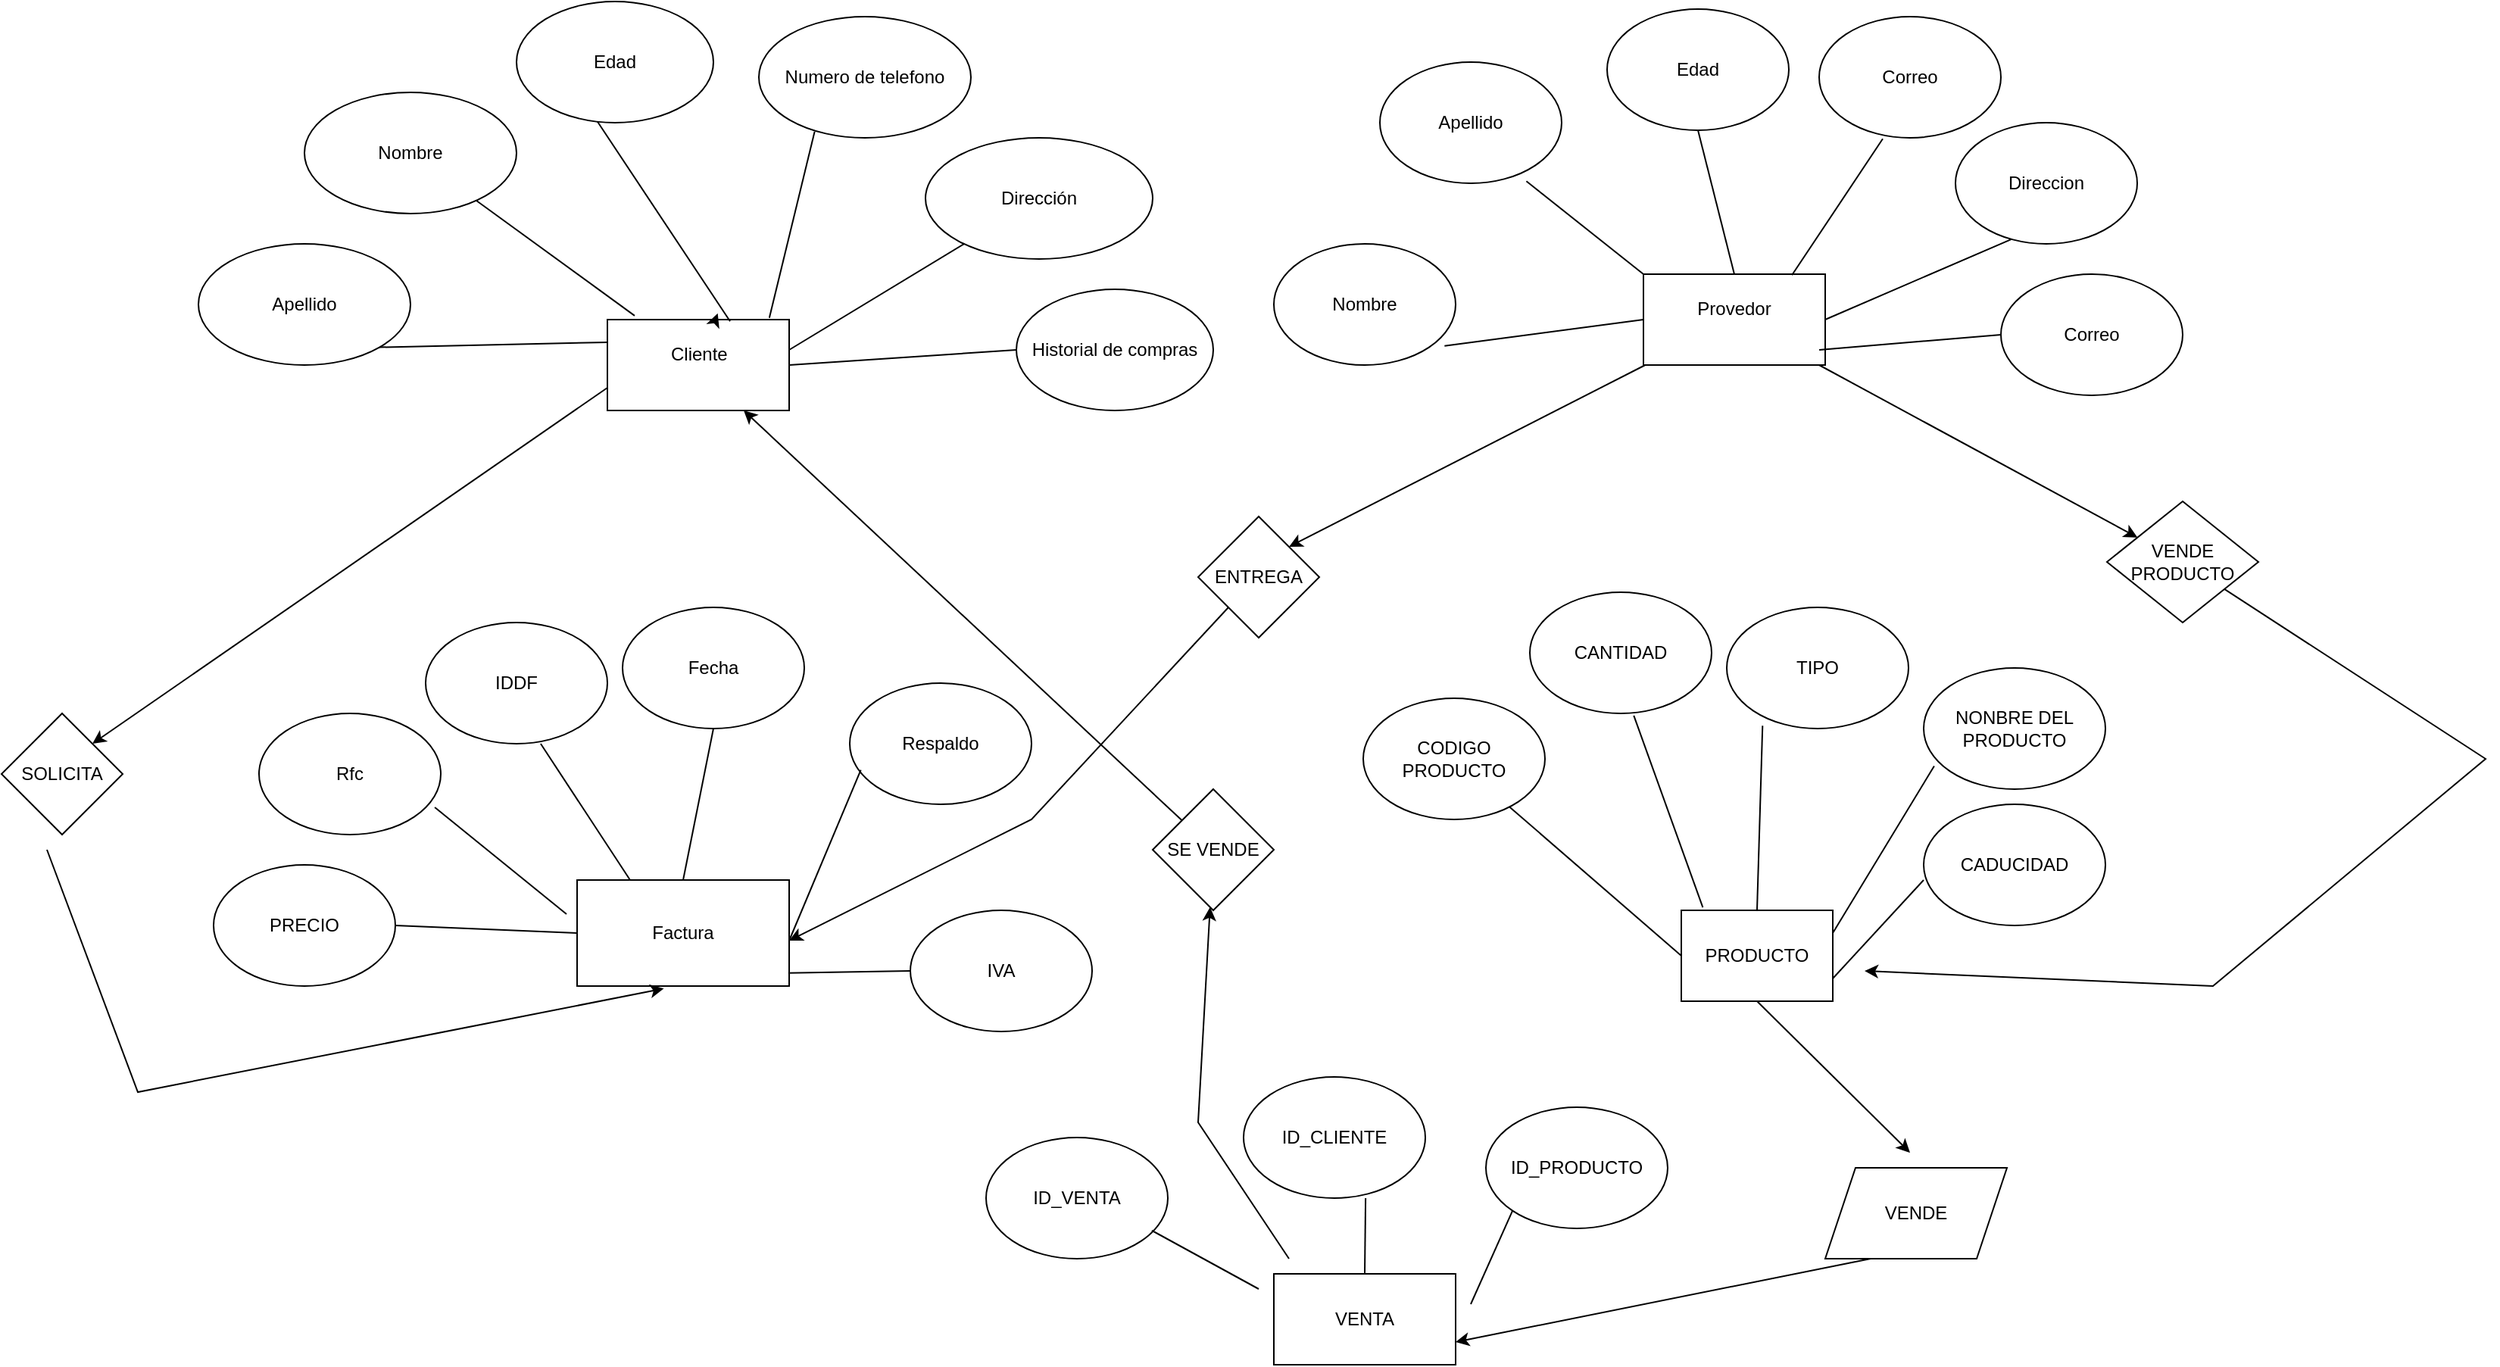 <mxfile version="24.1.0" type="device" pages="2">
  <diagram name="Página-1" id="Cxu6KIvfIRVKAjqu6Hsg">
    <mxGraphModel dx="2344" dy="706" grid="1" gridSize="10" guides="1" tooltips="1" connect="1" arrows="1" fold="1" page="1" pageScale="1" pageWidth="827" pageHeight="1169" math="0" shadow="0">
      <root>
        <mxCell id="0" />
        <mxCell id="1" parent="0" />
        <mxCell id="4I1Yv1p1mu-zc7oiHH4C-1" value="&lt;blockquote style=&quot;margin: 0 0 0 40px; border: none; padding: 0px;&quot;&gt;&lt;div style=&quot;&quot;&gt;&lt;span style=&quot;background-color: initial;&quot;&gt;Cliente&lt;/span&gt;&lt;/div&gt;&lt;/blockquote&gt;&lt;div style=&quot;&quot;&gt;&lt;br&gt;&lt;/div&gt;" style="rounded=0;whiteSpace=wrap;html=1;align=left;" parent="1" vertex="1">
          <mxGeometry x="310" y="330" width="120" height="60" as="geometry" />
        </mxCell>
        <mxCell id="4I1Yv1p1mu-zc7oiHH4C-2" value="Apellido" style="ellipse;whiteSpace=wrap;html=1;" parent="1" vertex="1">
          <mxGeometry x="40" y="280" width="140" height="80" as="geometry" />
        </mxCell>
        <mxCell id="4I1Yv1p1mu-zc7oiHH4C-4" value="Nombre" style="ellipse;whiteSpace=wrap;html=1;" parent="1" vertex="1">
          <mxGeometry x="110" y="180" width="140" height="80" as="geometry" />
        </mxCell>
        <mxCell id="4I1Yv1p1mu-zc7oiHH4C-5" value="Edad" style="ellipse;whiteSpace=wrap;html=1;" parent="1" vertex="1">
          <mxGeometry x="250" y="120" width="130" height="80" as="geometry" />
        </mxCell>
        <mxCell id="4I1Yv1p1mu-zc7oiHH4C-6" value="Numero de telefono" style="ellipse;whiteSpace=wrap;html=1;" parent="1" vertex="1">
          <mxGeometry x="410" y="130" width="140" height="80" as="geometry" />
        </mxCell>
        <mxCell id="4I1Yv1p1mu-zc7oiHH4C-7" value="Dirección" style="ellipse;whiteSpace=wrap;html=1;" parent="1" vertex="1">
          <mxGeometry x="520" y="210" width="150" height="80" as="geometry" />
        </mxCell>
        <mxCell id="4I1Yv1p1mu-zc7oiHH4C-9" value="Historial de compras" style="ellipse;whiteSpace=wrap;html=1;" parent="1" vertex="1">
          <mxGeometry x="580" y="310" width="130" height="80" as="geometry" />
        </mxCell>
        <mxCell id="4I1Yv1p1mu-zc7oiHH4C-14" value="" style="endArrow=none;html=1;rounded=0;exitX=0;exitY=0.25;exitDx=0;exitDy=0;entryX=1;entryY=1;entryDx=0;entryDy=0;" parent="1" source="4I1Yv1p1mu-zc7oiHH4C-1" target="4I1Yv1p1mu-zc7oiHH4C-2" edge="1">
          <mxGeometry width="50" height="50" relative="1" as="geometry">
            <mxPoint x="210" y="360" as="sourcePoint" />
            <mxPoint x="260" y="310" as="targetPoint" />
          </mxGeometry>
        </mxCell>
        <mxCell id="4I1Yv1p1mu-zc7oiHH4C-16" value="" style="endArrow=none;html=1;rounded=0;exitX=0.15;exitY=-0.043;exitDx=0;exitDy=0;exitPerimeter=0;" parent="1" source="4I1Yv1p1mu-zc7oiHH4C-1" target="4I1Yv1p1mu-zc7oiHH4C-4" edge="1">
          <mxGeometry width="50" height="50" relative="1" as="geometry">
            <mxPoint x="340" y="280" as="sourcePoint" />
            <mxPoint x="390" y="230" as="targetPoint" />
          </mxGeometry>
        </mxCell>
        <mxCell id="4I1Yv1p1mu-zc7oiHH4C-17" value="" style="endArrow=none;html=1;rounded=0;entryX=0.411;entryY=0.991;entryDx=0;entryDy=0;entryPerimeter=0;exitX=0.675;exitY=0.019;exitDx=0;exitDy=0;exitPerimeter=0;" parent="1" source="4I1Yv1p1mu-zc7oiHH4C-1" target="4I1Yv1p1mu-zc7oiHH4C-5" edge="1">
          <mxGeometry width="50" height="50" relative="1" as="geometry">
            <mxPoint x="390" y="320" as="sourcePoint" />
            <mxPoint x="390" y="230" as="targetPoint" />
          </mxGeometry>
        </mxCell>
        <mxCell id="4I1Yv1p1mu-zc7oiHH4C-18" style="edgeStyle=none;rounded=0;orthogonalLoop=1;jettySize=auto;html=1;entryX=0.607;entryY=-0.068;entryDx=0;entryDy=0;entryPerimeter=0;" parent="1" source="4I1Yv1p1mu-zc7oiHH4C-1" target="4I1Yv1p1mu-zc7oiHH4C-1" edge="1">
          <mxGeometry relative="1" as="geometry" />
        </mxCell>
        <mxCell id="4I1Yv1p1mu-zc7oiHH4C-19" value="" style="endArrow=none;html=1;rounded=0;exitX=0.891;exitY=-0.019;exitDx=0;exitDy=0;exitPerimeter=0;entryX=0.263;entryY=0.949;entryDx=0;entryDy=0;entryPerimeter=0;" parent="1" source="4I1Yv1p1mu-zc7oiHH4C-1" target="4I1Yv1p1mu-zc7oiHH4C-6" edge="1">
          <mxGeometry width="50" height="50" relative="1" as="geometry">
            <mxPoint x="340" y="280" as="sourcePoint" />
            <mxPoint x="390" y="230" as="targetPoint" />
          </mxGeometry>
        </mxCell>
        <mxCell id="4I1Yv1p1mu-zc7oiHH4C-20" value="" style="endArrow=none;html=1;rounded=0;" parent="1" target="4I1Yv1p1mu-zc7oiHH4C-7" edge="1">
          <mxGeometry width="50" height="50" relative="1" as="geometry">
            <mxPoint x="430" y="350" as="sourcePoint" />
            <mxPoint x="480" y="300" as="targetPoint" />
          </mxGeometry>
        </mxCell>
        <mxCell id="4I1Yv1p1mu-zc7oiHH4C-22" value="" style="endArrow=none;html=1;rounded=0;exitX=0;exitY=0.5;exitDx=0;exitDy=0;entryX=1;entryY=0.5;entryDx=0;entryDy=0;" parent="1" source="4I1Yv1p1mu-zc7oiHH4C-9" target="4I1Yv1p1mu-zc7oiHH4C-1" edge="1">
          <mxGeometry width="50" height="50" relative="1" as="geometry">
            <mxPoint x="400" y="370" as="sourcePoint" />
            <mxPoint x="450" y="320" as="targetPoint" />
          </mxGeometry>
        </mxCell>
        <mxCell id="1J_mVBLC9O3y7UZklyyU-1" value="Nombre" style="ellipse;whiteSpace=wrap;html=1;" parent="1" vertex="1">
          <mxGeometry x="750" y="280" width="120" height="80" as="geometry" />
        </mxCell>
        <mxCell id="1J_mVBLC9O3y7UZklyyU-2" value="Apellido" style="ellipse;whiteSpace=wrap;html=1;" parent="1" vertex="1">
          <mxGeometry x="820" y="160" width="120" height="80" as="geometry" />
        </mxCell>
        <mxCell id="1J_mVBLC9O3y7UZklyyU-3" value="Edad" style="ellipse;whiteSpace=wrap;html=1;" parent="1" vertex="1">
          <mxGeometry x="970" y="125" width="120" height="80" as="geometry" />
        </mxCell>
        <mxCell id="1J_mVBLC9O3y7UZklyyU-4" value="Correo" style="ellipse;whiteSpace=wrap;html=1;" parent="1" vertex="1">
          <mxGeometry x="1110" y="130" width="120" height="80" as="geometry" />
        </mxCell>
        <mxCell id="1J_mVBLC9O3y7UZklyyU-5" value="Direccion" style="ellipse;whiteSpace=wrap;html=1;" parent="1" vertex="1">
          <mxGeometry x="1200" y="200" width="120" height="80" as="geometry" />
        </mxCell>
        <mxCell id="1J_mVBLC9O3y7UZklyyU-6" value="Provedor&lt;div&gt;&lt;br&gt;&lt;/div&gt;" style="rounded=0;whiteSpace=wrap;html=1;" parent="1" vertex="1">
          <mxGeometry x="994" y="300" width="120" height="60" as="geometry" />
        </mxCell>
        <mxCell id="1J_mVBLC9O3y7UZklyyU-9" value="" style="endArrow=none;html=1;rounded=0;entryX=0.5;entryY=1;entryDx=0;entryDy=0;exitX=0.5;exitY=0;exitDx=0;exitDy=0;" parent="1" source="1J_mVBLC9O3y7UZklyyU-6" target="1J_mVBLC9O3y7UZklyyU-3" edge="1">
          <mxGeometry width="50" height="50" relative="1" as="geometry">
            <mxPoint x="1060" y="290" as="sourcePoint" />
            <mxPoint x="1110" y="240" as="targetPoint" />
          </mxGeometry>
        </mxCell>
        <mxCell id="1J_mVBLC9O3y7UZklyyU-10" value="" style="endArrow=none;html=1;rounded=0;entryX=0.806;entryY=0.983;entryDx=0;entryDy=0;entryPerimeter=0;exitX=0;exitY=0;exitDx=0;exitDy=0;" parent="1" source="1J_mVBLC9O3y7UZklyyU-6" target="1J_mVBLC9O3y7UZklyyU-2" edge="1">
          <mxGeometry width="50" height="50" relative="1" as="geometry">
            <mxPoint x="970" y="300" as="sourcePoint" />
            <mxPoint x="970" y="220" as="targetPoint" />
          </mxGeometry>
        </mxCell>
        <mxCell id="1J_mVBLC9O3y7UZklyyU-13" value="" style="endArrow=none;html=1;rounded=0;entryX=0.35;entryY=1.008;entryDx=0;entryDy=0;entryPerimeter=0;exitX=0.817;exitY=0.011;exitDx=0;exitDy=0;exitPerimeter=0;" parent="1" source="1J_mVBLC9O3y7UZklyyU-6" target="1J_mVBLC9O3y7UZklyyU-4" edge="1">
          <mxGeometry width="50" height="50" relative="1" as="geometry">
            <mxPoint x="1060" y="290" as="sourcePoint" />
            <mxPoint x="1110" y="240" as="targetPoint" />
          </mxGeometry>
        </mxCell>
        <mxCell id="1J_mVBLC9O3y7UZklyyU-14" value="" style="endArrow=none;html=1;rounded=0;entryX=0.939;entryY=0.842;entryDx=0;entryDy=0;entryPerimeter=0;exitX=0;exitY=0.5;exitDx=0;exitDy=0;" parent="1" source="1J_mVBLC9O3y7UZklyyU-6" target="1J_mVBLC9O3y7UZklyyU-1" edge="1">
          <mxGeometry width="50" height="50" relative="1" as="geometry">
            <mxPoint x="1060" y="290" as="sourcePoint" />
            <mxPoint x="1110" y="240" as="targetPoint" />
          </mxGeometry>
        </mxCell>
        <mxCell id="1J_mVBLC9O3y7UZklyyU-15" value="" style="endArrow=none;html=1;rounded=0;entryX=0.306;entryY=0.963;entryDx=0;entryDy=0;entryPerimeter=0;exitX=1;exitY=0.5;exitDx=0;exitDy=0;" parent="1" source="1J_mVBLC9O3y7UZklyyU-6" target="1J_mVBLC9O3y7UZklyyU-5" edge="1">
          <mxGeometry width="50" height="50" relative="1" as="geometry">
            <mxPoint x="1120" y="330" as="sourcePoint" />
            <mxPoint x="1110" y="240" as="targetPoint" />
          </mxGeometry>
        </mxCell>
        <mxCell id="8-n9sg8fZdAQryX5FhUH-1" value="Correo" style="ellipse;whiteSpace=wrap;html=1;" parent="1" vertex="1">
          <mxGeometry x="1230" y="300" width="120" height="80" as="geometry" />
        </mxCell>
        <mxCell id="8-n9sg8fZdAQryX5FhUH-2" value="" style="endArrow=none;html=1;rounded=0;entryX=0;entryY=0.5;entryDx=0;entryDy=0;exitX=0.967;exitY=0.833;exitDx=0;exitDy=0;exitPerimeter=0;" parent="1" source="1J_mVBLC9O3y7UZklyyU-6" target="8-n9sg8fZdAQryX5FhUH-1" edge="1">
          <mxGeometry width="50" height="50" relative="1" as="geometry">
            <mxPoint x="1120" y="350" as="sourcePoint" />
            <mxPoint x="1210" y="350" as="targetPoint" />
          </mxGeometry>
        </mxCell>
        <mxCell id="8-n9sg8fZdAQryX5FhUH-3" value="Factura" style="rounded=0;whiteSpace=wrap;html=1;" parent="1" vertex="1">
          <mxGeometry x="290" y="700" width="140" height="70" as="geometry" />
        </mxCell>
        <mxCell id="8-n9sg8fZdAQryX5FhUH-4" value="Rfc" style="ellipse;whiteSpace=wrap;html=1;" parent="1" vertex="1">
          <mxGeometry x="80" y="590" width="120" height="80" as="geometry" />
        </mxCell>
        <mxCell id="8-n9sg8fZdAQryX5FhUH-5" value="IDDF" style="ellipse;whiteSpace=wrap;html=1;" parent="1" vertex="1">
          <mxGeometry x="190" y="530" width="120" height="80" as="geometry" />
        </mxCell>
        <mxCell id="8-n9sg8fZdAQryX5FhUH-6" value="Fecha" style="ellipse;whiteSpace=wrap;html=1;" parent="1" vertex="1">
          <mxGeometry x="320" y="520" width="120" height="80" as="geometry" />
        </mxCell>
        <mxCell id="8-n9sg8fZdAQryX5FhUH-8" value="Respaldo" style="ellipse;whiteSpace=wrap;html=1;" parent="1" vertex="1">
          <mxGeometry x="470" y="570" width="120" height="80" as="geometry" />
        </mxCell>
        <mxCell id="8-n9sg8fZdAQryX5FhUH-9" value="" style="endArrow=none;html=1;rounded=0;entryX=0.967;entryY=0.775;entryDx=0;entryDy=0;entryPerimeter=0;exitX=-0.05;exitY=0.322;exitDx=0;exitDy=0;exitPerimeter=0;" parent="1" source="8-n9sg8fZdAQryX5FhUH-3" target="8-n9sg8fZdAQryX5FhUH-4" edge="1">
          <mxGeometry width="50" height="50" relative="1" as="geometry">
            <mxPoint x="340" y="610" as="sourcePoint" />
            <mxPoint x="390" y="560" as="targetPoint" />
          </mxGeometry>
        </mxCell>
        <mxCell id="8-n9sg8fZdAQryX5FhUH-10" value="" style="endArrow=none;html=1;rounded=0;entryX=0.633;entryY=1;entryDx=0;entryDy=0;entryPerimeter=0;exitX=0.25;exitY=0;exitDx=0;exitDy=0;" parent="1" source="8-n9sg8fZdAQryX5FhUH-3" target="8-n9sg8fZdAQryX5FhUH-5" edge="1">
          <mxGeometry width="50" height="50" relative="1" as="geometry">
            <mxPoint x="320" y="700" as="sourcePoint" />
            <mxPoint x="390" y="560" as="targetPoint" />
          </mxGeometry>
        </mxCell>
        <mxCell id="8-n9sg8fZdAQryX5FhUH-11" value="" style="endArrow=none;html=1;rounded=0;entryX=0.5;entryY=1;entryDx=0;entryDy=0;exitX=0.5;exitY=0;exitDx=0;exitDy=0;" parent="1" source="8-n9sg8fZdAQryX5FhUH-3" target="8-n9sg8fZdAQryX5FhUH-6" edge="1">
          <mxGeometry width="50" height="50" relative="1" as="geometry">
            <mxPoint x="330" y="610" as="sourcePoint" />
            <mxPoint x="380" y="560" as="targetPoint" />
          </mxGeometry>
        </mxCell>
        <mxCell id="8-n9sg8fZdAQryX5FhUH-13" value="" style="endArrow=none;html=1;rounded=0;entryX=0.061;entryY=0.717;entryDx=0;entryDy=0;entryPerimeter=0;" parent="1" target="8-n9sg8fZdAQryX5FhUH-8" edge="1">
          <mxGeometry width="50" height="50" relative="1" as="geometry">
            <mxPoint x="430" y="740" as="sourcePoint" />
            <mxPoint x="480" y="690" as="targetPoint" />
          </mxGeometry>
        </mxCell>
        <mxCell id="tdBTmRadGnwO2HK5aVkL-1" value="PRECIO&lt;span style=&quot;color: rgba(0, 0, 0, 0); font-family: monospace; font-size: 0px; text-align: start; text-wrap: nowrap;&quot;&gt;%3CmxGraphModel%3E%3Croot%3E%3CmxCell%20id%3D%220%22%2F%3E%3CmxCell%20id%3D%221%22%20parent%3D%220%22%2F%3E%3CmxCell%20id%3D%222%22%20value%3D%22CLIENTE%22%20style%3D%22shape%3Dtable%3BstartSize%3D30%3Bcontainer%3D1%3Bcollapsible%3D1%3BchildLayout%3DtableLayout%3BfixedRows%3D1%3BrowLines%3D0%3BfontStyle%3D1%3Balign%3Dcenter%3BresizeLast%3D1%3Bhtml%3D1%3B%22%20vertex%3D%221%22%20parent%3D%221%22%3E%3CmxGeometry%20x%3D%2280%22%20y%3D%22120%22%20width%3D%22240%22%20height%3D%22220%22%20as%3D%22geometry%22%2F%3E%3C%2FmxCell%3E%3CmxCell%20id%3D%223%22%20value%3D%22%22%20style%3D%22shape%3DtableRow%3Bhorizontal%3D0%3BstartSize%3D0%3BswimlaneHead%3D0%3BswimlaneBody%3D0%3BfillColor%3Dnone%3Bcollapsible%3D0%3BdropTarget%3D0%3Bpoints%3D%5B%5B0%2C0.5%5D%2C%5B1%2C0.5%5D%5D%3BportConstraint%3Deastwest%3Btop%3D0%3Bleft%3D0%3Bright%3D0%3Bbottom%3D1%3B%22%20vertex%3D%221%22%20parent%3D%222%22%3E%3CmxGeometry%20y%3D%2230%22%20width%3D%22240%22%20height%3D%2230%22%20as%3D%22geometry%22%2F%3E%3C%2FmxCell%3E%3CmxCell%20id%3D%224%22%20value%3D%22PK%22%20style%3D%22shape%3DpartialRectangle%3Bconnectable%3D0%3BfillColor%3Dnone%3Btop%3D0%3Bleft%3D0%3Bbottom%3D0%3Bright%3D0%3BfontStyle%3D1%3Boverflow%3Dhidden%3BwhiteSpace%3Dwrap%3Bhtml%3D1%3B%22%20vertex%3D%221%22%20parent%3D%223%22%3E%3CmxGeometry%20width%3D%2230%22%20height%3D%2230%22%20as%3D%22geometry%22%3E%3CmxRectangle%20width%3D%2230%22%20height%3D%2230%22%20as%3D%22alternateBounds%22%2F%3E%3C%2FmxGeometry%3E%3C%2FmxCell%3E%3CmxCell%20id%3D%225%22%20value%3D%22Nombre(INT%20NULL)(15)%22%20style%3D%22shape%3DpartialRectangle%3Bconnectable%3D0%3BfillColor%3Dnone%3Btop%3D0%3Bleft%3D0%3Bbottom%3D0%3Bright%3D0%3Balign%3Dleft%3BspacingLeft%3D6%3BfontStyle%3D5%3Boverflow%3Dhidden%3BwhiteSpace%3Dwrap%3Bhtml%3D1%3B%22%20vertex%3D%221%22%20parent%3D%223%22%3E%3CmxGeometry%20x%3D%2230%22%20width%3D%22210%22%20height%3D%2230%22%20as%3D%22geometry%22%3E%3CmxRectangle%20width%3D%22210%22%20height%3D%2230%22%20as%3D%22alternateBounds%22%2F%3E%3C%2FmxGeometry%3E%3C%2FmxCell%3E%3CmxCell%20id%3D%226%22%20value%3D%22%22%20style%3D%22shape%3DtableRow%3Bhorizontal%3D0%3BstartSize%3D0%3BswimlaneHead%3D0%3BswimlaneBody%3D0%3BfillColor%3Dnone%3Bcollapsible%3D0%3BdropTarget%3D0%3Bpoints%3D%5B%5B0%2C0.5%5D%2C%5B1%2C0.5%5D%5D%3BportConstraint%3Deastwest%3Btop%3D0%3Bleft%3D0%3Bright%3D0%3Bbottom%3D0%3B%22%20vertex%3D%221%22%20parent%3D%222%22%3E%3CmxGeometry%20y%3D%2260%22%20width%3D%22240%22%20height%3D%2240%22%20as%3D%22geometry%22%2F%3E%3C%2FmxCell%3E%3CmxCell%20id%3D%227%22%20value%3D%22%22%20style%3D%22shape%3DpartialRectangle%3Bconnectable%3D0%3BfillColor%3Dnone%3Btop%3D0%3Bleft%3D0%3Bbottom%3D0%3Bright%3D0%3Beditable%3D1%3Boverflow%3Dhidden%3BwhiteSpace%3Dwrap%3Bhtml%3D1%3B%22%20vertex%3D%221%22%20parent%3D%226%22%3E%3CmxGeometry%20width%3D%2230%22%20height%3D%2240%22%20as%3D%22geometry%22%3E%3CmxRectangle%20width%3D%2230%22%20height%3D%2240%22%20as%3D%22alternateBounds%22%2F%3E%3C%2FmxGeometry%3E%3C%2FmxCell%3E%3CmxCell%20id%3D%228%22%20value%3D%22Apellido(VARCHAR)(15)%22%20style%3D%22shape%3DpartialRectangle%3Bconnectable%3D0%3BfillColor%3Dnone%3Btop%3D0%3Bleft%3D0%3Bbottom%3D0%3Bright%3D0%3Balign%3Dleft%3BspacingLeft%3D6%3Boverflow%3Dhidden%3BwhiteSpace%3Dwrap%3Bhtml%3D1%3B%22%20vertex%3D%221%22%20parent%3D%226%22%3E%3CmxGeometry%20x%3D%2230%22%20width%3D%22210%22%20height%3D%2240%22%20as%3D%22geometry%22%3E%3CmxRectangle%20width%3D%22210%22%20height%3D%2240%22%20as%3D%22alternateBounds%22%2F%3E%3C%2FmxGeometry%3E%3C%2FmxCell%3E%3CmxCell%20id%3D%229%22%20value%3D%22%22%20style%3D%22shape%3DtableRow%3Bhorizontal%3D0%3BstartSize%3D0%3BswimlaneHead%3D0%3BswimlaneBody%3D0%3BfillColor%3Dnone%3Bcollapsible%3D0%3BdropTarget%3D0%3Bpoints%3D%5B%5B0%2C0.5%5D%2C%5B1%2C0.5%5D%5D%3BportConstraint%3Deastwest%3Btop%3D0%3Bleft%3D0%3Bright%3D0%3Bbottom%3D0%3B%22%20vertex%3D%221%22%20parent%3D%222%22%3E%3CmxGeometry%20y%3D%22100%22%20width%3D%22240%22%20height%3D%2230%22%20as%3D%22geometry%22%2F%3E%3C%2FmxCell%3E%3CmxCell%20id%3D%2210%22%20value%3D%22%22%20style%3D%22shape%3DpartialRectangle%3Bconnectable%3D0%3BfillColor%3Dnone%3Btop%3D0%3Bleft%3D0%3Bbottom%3D0%3Bright%3D0%3Beditable%3D1%3Boverflow%3Dhidden%3BwhiteSpace%3Dwrap%3Bhtml%3D1%3B%22%20vertex%3D%221%22%20parent%3D%229%22%3E%3CmxGeometry%20width%3D%2230%22%20height%3D%2230%22%20as%3D%22geometry%22%3E%3CmxRectangle%20width%3D%2230%22%20height%3D%2230%22%20as%3D%22alternateBounds%22%2F%3E%3C%2FmxGeometry%3E%3C%2FmxCell%3E%3CmxCell%20id%3D%2211%22%20value%3D%22Edad(Int)(%22%20style%3D%22shape%3DpartialRectangle%3Bconnectable%3D0%3BfillColor%3Dnone%3Btop%3D0%3Bleft%3D0%3Bbottom%3D0%3Bright%3D0%3Balign%3Dleft%3BspacingLeft%3D6%3Boverflow%3Dhidden%3BwhiteSpace%3Dwrap%3Bhtml%3D1%3B%22%20vertex%3D%221%22%20parent%3D%229%22%3E%3CmxGeometry%20x%3D%2230%22%20width%3D%22210%22%20height%3D%2230%22%20as%3D%22geometry%22%3E%3CmxRectangle%20width%3D%22210%22%20height%3D%2230%22%20as%3D%22alternateBounds%22%2F%3E%3C%2FmxGeometry%3E%3C%2FmxCell%3E%3CmxCell%20id%3D%2212%22%20value%3D%22%22%20style%3D%22shape%3DtableRow%3Bhorizontal%3D0%3BstartSize%3D0%3BswimlaneHead%3D0%3BswimlaneBody%3D0%3BfillColor%3Dnone%3Bcollapsible%3D0%3BdropTarget%3D0%3Bpoints%3D%5B%5B0%2C0.5%5D%2C%5B1%2C0.5%5D%5D%3BportConstraint%3Deastwest%3Btop%3D0%3Bleft%3D0%3Bright%3D0%3Bbottom%3D0%3B%22%20vertex%3D%221%22%20parent%3D%222%22%3E%3CmxGeometry%20y%3D%22130%22%20width%3D%22240%22%20height%3D%2230%22%20as%3D%22geometry%22%2F%3E%3C%2FmxCell%3E%3CmxCell%20id%3D%2213%22%20value%3D%22%22%20style%3D%22shape%3DpartialRectangle%3Bconnectable%3D0%3BfillColor%3Dnone%3Btop%3D0%3Bleft%3D0%3Bbottom%3D0%3Bright%3D0%3Beditable%3D1%3Boverflow%3Dhidden%3BwhiteSpace%3Dwrap%3Bhtml%3D1%3B%22%20vertex%3D%221%22%20parent%3D%2212%22%3E%3CmxGeometry%20width%3D%2230%22%20height%3D%2230%22%20as%3D%22geometry%22%3E%3CmxRectangle%20width%3D%2230%22%20height%3D%2230%22%20as%3D%22alternateBounds%22%2F%3E%3C%2FmxGeometry%3E%3C%2FmxCell%3E%3CmxCell%20id%3D%2214%22%20value%3D%22Numero%20de%20Telefono(Char)(15)%22%20style%3D%22shape%3DpartialRectangle%3Bconnectable%3D0%3BfillColor%3Dnone%3Btop%3D0%3Bleft%3D0%3Bbottom%3D0%3Bright%3D0%3Balign%3Dleft%3BspacingLeft%3D6%3Boverflow%3Dhidden%3BwhiteSpace%3Dwrap%3Bhtml%3D1%3B%22%20vertex%3D%221%22%20parent%3D%2212%22%3E%3CmxGeometry%20x%3D%2230%22%20width%3D%22210%22%20height%3D%2230%22%20as%3D%22geometry%22%3E%3CmxRectangle%20width%3D%22210%22%20height%3D%2230%22%20as%3D%22alternateBounds%22%2F%3E%3C%2FmxGeometry%3E%3C%2FmxCell%3E%3CmxCell%20id%3D%2215%22%20style%3D%22shape%3DtableRow%3Bhorizontal%3D0%3BstartSize%3D0%3BswimlaneHead%3D0%3BswimlaneBody%3D0%3BfillColor%3Dnone%3Bcollapsible%3D0%3BdropTarget%3D0%3Bpoints%3D%5B%5B0%2C0.5%5D%2C%5B1%2C0.5%5D%5D%3BportConstraint%3Deastwest%3Btop%3D0%3Bleft%3D0%3Bright%3D0%3Bbottom%3D0%3B%22%20vertex%3D%221%22%20parent%3D%222%22%3E%3CmxGeometry%20y%3D%22160%22%20width%3D%22240%22%20height%3D%2230%22%20as%3D%22geometry%22%2F%3E%3C%2FmxCell%3E%3CmxCell%20id%3D%2216%22%20style%3D%22shape%3DpartialRectangle%3Bconnectable%3D0%3BfillColor%3Dnone%3Btop%3D0%3Bleft%3D0%3Bbottom%3D0%3Bright%3D0%3Beditable%3D1%3Boverflow%3Dhidden%3BwhiteSpace%3Dwrap%3Bhtml%3D1%3B%22%20vertex%3D%221%22%20parent%3D%2215%22%3E%3CmxGeometry%20width%3D%2230%22%20height%3D%2230%22%20as%3D%22geometry%22%3E%3CmxRectangle%20width%3D%2230%22%20height%3D%2230%22%20as%3D%22alternateBounds%22%2F%3E%3C%2FmxGeometry%3E%3C%2FmxCell%3E%3CmxCell%20id%3D%2217%22%20value%3D%22Direccci%C3%B3n(VARCHAR)(150)%22%20style%3D%22shape%3DpartialRectangle%3Bconnectable%3D0%3BfillColor%3Dnone%3Btop%3D0%3Bleft%3D0%3Bbottom%3D0%3Bright%3D0%3Balign%3Dleft%3BspacingLeft%3D6%3Boverflow%3Dhidden%3BwhiteSpace%3Dwrap%3Bhtml%3D1%3B%22%20vertex%3D%221%22%20parent%3D%2215%22%3E%3CmxGeometry%20x%3D%2230%22%20width%3D%22210%22%20height%3D%2230%22%20as%3D%22geometry%22%3E%3CmxRectangle%20width%3D%22210%22%20height%3D%2230%22%20as%3D%22alternateBounds%22%2F%3E%3C%2FmxGeometry%3E%3C%2FmxCell%3E%3CmxCell%20id%3D%2218%22%20style%3D%22shape%3DtableRow%3Bhorizontal%3D0%3BstartSize%3D0%3BswimlaneHead%3D0%3BswimlaneBody%3D0%3BfillColor%3Dnone%3Bcollapsible%3D0%3BdropTarget%3D0%3Bpoints%3D%5B%5B0%2C0.5%5D%2C%5B1%2C0.5%5D%5D%3BportConstraint%3Deastwest%3Btop%3D0%3Bleft%3D0%3Bright%3D0%3Bbottom%3D0%3B%22%20vertex%3D%221%22%20parent%3D%222%22%3E%3CmxGeometry%20y%3D%22190%22%20width%3D%22240%22%20height%3D%2230%22%20as%3D%22geometry%22%2F%3E%3C%2FmxCell%3E%3CmxCell%20id%3D%2219%22%20style%3D%22shape%3DpartialRectangle%3Bconnectable%3D0%3BfillColor%3Dnone%3Btop%3D0%3Bleft%3D0%3Bbottom%3D0%3Bright%3D0%3Beditable%3D1%3Boverflow%3Dhidden%3BwhiteSpace%3Dwrap%3Bhtml%3D1%3B%22%20vertex%3D%221%22%20parent%3D%2218%22%3E%3CmxGeometry%20width%3D%2230%22%20height%3D%2230%22%20as%3D%22geometry%22%3E%3CmxRectangle%20width%3D%2230%22%20height%3D%2230%22%20as%3D%22alternateBounds%22%2F%3E%3C%2FmxGeometry%3E%3C%2FmxCell%3E%3CmxCell%20id%3D%2220%22%20value%3D%22Historial%20de%20compras(INT%20NULL)%22%20style%3D%22shape%3DpartialRectangle%3Bconnectable%3D0%3BfillColor%3Dnone%3Btop%3D0%3Bleft%3D0%3Bbottom%3D0%3Bright%3D0%3Balign%3Dleft%3BspacingLeft%3D6%3Boverflow%3Dhidden%3BwhiteSpace%3Dwrap%3Bhtml%3D1%3B%22%20vertex%3D%221%22%20parent%3D%2218%22%3E%3CmxGeometry%20x%3D%2230%22%20width%3D%22210%22%20height%3D%2230%22%20as%3D%22geometry%22%3E%3CmxRectangle%20width%3D%22210%22%20height%3D%2230%22%20as%3D%22alternateBounds%22%2F%3E%3C%2FmxGeometry%3E%3C%2FmxCell%3E%3C%2Froot%3E%3C%2FmxGraphModel%3E&lt;/span&gt;" style="ellipse;whiteSpace=wrap;html=1;" parent="1" vertex="1">
          <mxGeometry x="50" y="690" width="120" height="80" as="geometry" />
        </mxCell>
        <mxCell id="tdBTmRadGnwO2HK5aVkL-2" value="IVA" style="ellipse;whiteSpace=wrap;html=1;" parent="1" vertex="1">
          <mxGeometry x="510" y="720" width="120" height="80" as="geometry" />
        </mxCell>
        <mxCell id="tdBTmRadGnwO2HK5aVkL-3" value="" style="endArrow=none;html=1;rounded=0;exitX=0.996;exitY=0.877;exitDx=0;exitDy=0;exitPerimeter=0;entryX=0;entryY=0.5;entryDx=0;entryDy=0;" parent="1" source="8-n9sg8fZdAQryX5FhUH-3" target="tdBTmRadGnwO2HK5aVkL-2" edge="1">
          <mxGeometry width="50" height="50" relative="1" as="geometry">
            <mxPoint x="560" y="720" as="sourcePoint" />
            <mxPoint x="610" y="670" as="targetPoint" />
          </mxGeometry>
        </mxCell>
        <mxCell id="tdBTmRadGnwO2HK5aVkL-4" value="" style="endArrow=none;html=1;rounded=0;exitX=1;exitY=0.5;exitDx=0;exitDy=0;entryX=0;entryY=0.5;entryDx=0;entryDy=0;" parent="1" source="tdBTmRadGnwO2HK5aVkL-1" target="8-n9sg8fZdAQryX5FhUH-3" edge="1">
          <mxGeometry width="50" height="50" relative="1" as="geometry">
            <mxPoint x="560" y="720" as="sourcePoint" />
            <mxPoint x="610" y="670" as="targetPoint" />
          </mxGeometry>
        </mxCell>
        <mxCell id="r0vq31m24xDdY6tJOIhR-1" value="PRODUCTO" style="rounded=0;whiteSpace=wrap;html=1;" parent="1" vertex="1">
          <mxGeometry x="1019" y="720" width="100" height="60" as="geometry" />
        </mxCell>
        <mxCell id="r0vq31m24xDdY6tJOIhR-2" value="CODIGO PRODUCTO" style="ellipse;whiteSpace=wrap;html=1;" parent="1" vertex="1">
          <mxGeometry x="809" y="580" width="120" height="80" as="geometry" />
        </mxCell>
        <mxCell id="r0vq31m24xDdY6tJOIhR-3" value="CANTIDAD" style="ellipse;whiteSpace=wrap;html=1;" parent="1" vertex="1">
          <mxGeometry x="919" y="510" width="120" height="80" as="geometry" />
        </mxCell>
        <mxCell id="r0vq31m24xDdY6tJOIhR-4" value="TIPO" style="ellipse;whiteSpace=wrap;html=1;" parent="1" vertex="1">
          <mxGeometry x="1049" y="520" width="120" height="80" as="geometry" />
        </mxCell>
        <mxCell id="r0vq31m24xDdY6tJOIhR-5" value="NONBRE DEL PRODUCTO" style="ellipse;whiteSpace=wrap;html=1;" parent="1" vertex="1">
          <mxGeometry x="1179" y="560" width="120" height="80" as="geometry" />
        </mxCell>
        <mxCell id="r0vq31m24xDdY6tJOIhR-6" value="CADUCIDAD" style="ellipse;whiteSpace=wrap;html=1;" parent="1" vertex="1">
          <mxGeometry x="1179" y="650" width="120" height="80" as="geometry" />
        </mxCell>
        <mxCell id="r0vq31m24xDdY6tJOIhR-7" value="" style="endArrow=none;html=1;rounded=0;exitX=1;exitY=0.25;exitDx=0;exitDy=0;entryX=0.058;entryY=0.809;entryDx=0;entryDy=0;entryPerimeter=0;" parent="1" source="r0vq31m24xDdY6tJOIhR-1" target="r0vq31m24xDdY6tJOIhR-5" edge="1">
          <mxGeometry width="50" height="50" relative="1" as="geometry">
            <mxPoint x="1199" y="630" as="sourcePoint" />
            <mxPoint x="1169" y="680" as="targetPoint" />
          </mxGeometry>
        </mxCell>
        <mxCell id="r0vq31m24xDdY6tJOIhR-8" value="" style="endArrow=none;html=1;rounded=0;exitX=1;exitY=0.75;exitDx=0;exitDy=0;" parent="1" source="r0vq31m24xDdY6tJOIhR-1" edge="1">
          <mxGeometry width="50" height="50" relative="1" as="geometry">
            <mxPoint x="1199" y="760" as="sourcePoint" />
            <mxPoint x="1179" y="700" as="targetPoint" />
          </mxGeometry>
        </mxCell>
        <mxCell id="r0vq31m24xDdY6tJOIhR-9" value="" style="endArrow=none;html=1;rounded=0;exitX=0.5;exitY=0;exitDx=0;exitDy=0;entryX=0.197;entryY=0.976;entryDx=0;entryDy=0;entryPerimeter=0;" parent="1" source="r0vq31m24xDdY6tJOIhR-1" target="r0vq31m24xDdY6tJOIhR-4" edge="1">
          <mxGeometry width="50" height="50" relative="1" as="geometry">
            <mxPoint x="1199" y="760" as="sourcePoint" />
            <mxPoint x="1249" y="710" as="targetPoint" />
          </mxGeometry>
        </mxCell>
        <mxCell id="r0vq31m24xDdY6tJOIhR-10" value="" style="endArrow=none;html=1;rounded=0;exitX=0.572;exitY=1.018;exitDx=0;exitDy=0;exitPerimeter=0;entryX=0.142;entryY=-0.032;entryDx=0;entryDy=0;entryPerimeter=0;" parent="1" source="r0vq31m24xDdY6tJOIhR-3" target="r0vq31m24xDdY6tJOIhR-1" edge="1">
          <mxGeometry width="50" height="50" relative="1" as="geometry">
            <mxPoint x="1199" y="760" as="sourcePoint" />
            <mxPoint x="1249" y="710" as="targetPoint" />
          </mxGeometry>
        </mxCell>
        <mxCell id="r0vq31m24xDdY6tJOIhR-11" value="" style="endArrow=none;html=1;rounded=0;exitX=0;exitY=0.5;exitDx=0;exitDy=0;" parent="1" source="r0vq31m24xDdY6tJOIhR-1" target="r0vq31m24xDdY6tJOIhR-2" edge="1">
          <mxGeometry width="50" height="50" relative="1" as="geometry">
            <mxPoint x="1199" y="760" as="sourcePoint" />
            <mxPoint x="1249" y="710" as="targetPoint" />
            <Array as="points" />
          </mxGeometry>
        </mxCell>
        <mxCell id="TNo08XgktYquEaMmbt-Q-2" value="VENTA" style="rounded=0;whiteSpace=wrap;html=1;" parent="1" vertex="1">
          <mxGeometry x="750" y="960" width="120" height="60" as="geometry" />
        </mxCell>
        <mxCell id="TNo08XgktYquEaMmbt-Q-3" value="ID_VENTA" style="ellipse;whiteSpace=wrap;html=1;" parent="1" vertex="1">
          <mxGeometry x="560" y="870" width="120" height="80" as="geometry" />
        </mxCell>
        <mxCell id="TNo08XgktYquEaMmbt-Q-4" value="" style="endArrow=none;html=1;rounded=0;exitX=0.996;exitY=0.877;exitDx=0;exitDy=0;exitPerimeter=0;" parent="1" edge="1">
          <mxGeometry width="50" height="50" relative="1" as="geometry">
            <mxPoint x="669.44" y="931.39" as="sourcePoint" />
            <mxPoint x="740" y="970" as="targetPoint" />
          </mxGeometry>
        </mxCell>
        <mxCell id="TNo08XgktYquEaMmbt-Q-5" value="ID_CLIENTE" style="ellipse;whiteSpace=wrap;html=1;" parent="1" vertex="1">
          <mxGeometry x="730" y="830" width="120" height="80" as="geometry" />
        </mxCell>
        <mxCell id="TNo08XgktYquEaMmbt-Q-6" value="" style="endArrow=none;html=1;rounded=0;exitX=0.5;exitY=0;exitDx=0;exitDy=0;entryX=0;entryY=0.5;entryDx=0;entryDy=0;" parent="1" source="TNo08XgktYquEaMmbt-Q-2" edge="1">
          <mxGeometry width="50" height="50" relative="1" as="geometry">
            <mxPoint x="730" y="911.39" as="sourcePoint" />
            <mxPoint x="810.56" y="910" as="targetPoint" />
          </mxGeometry>
        </mxCell>
        <mxCell id="TNo08XgktYquEaMmbt-Q-7" value="ID_PRODUCTO" style="ellipse;whiteSpace=wrap;html=1;" parent="1" vertex="1">
          <mxGeometry x="890" y="850" width="120" height="80" as="geometry" />
        </mxCell>
        <mxCell id="TNo08XgktYquEaMmbt-Q-8" value="" style="endArrow=none;html=1;rounded=0;exitX=0;exitY=1;exitDx=0;exitDy=0;" parent="1" source="TNo08XgktYquEaMmbt-Q-7" edge="1">
          <mxGeometry width="50" height="50" relative="1" as="geometry">
            <mxPoint x="419.44" y="811.39" as="sourcePoint" />
            <mxPoint x="880" y="980" as="targetPoint" />
          </mxGeometry>
        </mxCell>
        <mxCell id="TNo08XgktYquEaMmbt-Q-9" value="ENTREGA" style="rhombus;whiteSpace=wrap;html=1;" parent="1" vertex="1">
          <mxGeometry x="700" y="460" width="80" height="80" as="geometry" />
        </mxCell>
        <mxCell id="TNo08XgktYquEaMmbt-Q-10" value="" style="endArrow=classic;html=1;rounded=0;entryX=1;entryY=0;entryDx=0;entryDy=0;" parent="1" source="1J_mVBLC9O3y7UZklyyU-6" target="TNo08XgktYquEaMmbt-Q-9" edge="1">
          <mxGeometry width="50" height="50" relative="1" as="geometry">
            <mxPoint x="990" y="350" as="sourcePoint" />
            <mxPoint x="820" y="590" as="targetPoint" />
          </mxGeometry>
        </mxCell>
        <mxCell id="TNo08XgktYquEaMmbt-Q-11" value="" style="endArrow=classic;html=1;rounded=0;exitX=0;exitY=1;exitDx=0;exitDy=0;" parent="1" source="TNo08XgktYquEaMmbt-Q-9" edge="1">
          <mxGeometry width="50" height="50" relative="1" as="geometry">
            <mxPoint x="770" y="640" as="sourcePoint" />
            <mxPoint x="430" y="740" as="targetPoint" />
            <Array as="points">
              <mxPoint x="590" y="660" />
            </Array>
          </mxGeometry>
        </mxCell>
        <mxCell id="TNo08XgktYquEaMmbt-Q-13" value="SOLICITA" style="rhombus;whiteSpace=wrap;html=1;" parent="1" vertex="1">
          <mxGeometry x="-90" y="590" width="80" height="80" as="geometry" />
        </mxCell>
        <mxCell id="TNo08XgktYquEaMmbt-Q-14" value="" style="endArrow=classic;html=1;rounded=0;entryX=1;entryY=0;entryDx=0;entryDy=0;exitX=0;exitY=0.75;exitDx=0;exitDy=0;" parent="1" source="4I1Yv1p1mu-zc7oiHH4C-1" target="TNo08XgktYquEaMmbt-Q-13" edge="1">
          <mxGeometry width="50" height="50" relative="1" as="geometry">
            <mxPoint x="550" y="640" as="sourcePoint" />
            <mxPoint x="600" y="590" as="targetPoint" />
          </mxGeometry>
        </mxCell>
        <mxCell id="TNo08XgktYquEaMmbt-Q-15" value="" style="endArrow=classic;html=1;rounded=0;entryX=0.409;entryY=1.024;entryDx=0;entryDy=0;entryPerimeter=0;" parent="1" target="8-n9sg8fZdAQryX5FhUH-3" edge="1">
          <mxGeometry width="50" height="50" relative="1" as="geometry">
            <mxPoint x="-60" y="680" as="sourcePoint" />
            <mxPoint x="600" y="590" as="targetPoint" />
            <Array as="points">
              <mxPoint y="840" />
            </Array>
          </mxGeometry>
        </mxCell>
        <mxCell id="TNo08XgktYquEaMmbt-Q-16" value="" style="endArrow=classic;html=1;rounded=0;" parent="1" source="TNo08XgktYquEaMmbt-Q-18" edge="1">
          <mxGeometry width="50" height="50" relative="1" as="geometry">
            <mxPoint x="1110" y="360" as="sourcePoint" />
            <mxPoint x="1140" y="760" as="targetPoint" />
            <Array as="points">
              <mxPoint x="1550" y="620" />
              <mxPoint x="1370" y="770" />
            </Array>
          </mxGeometry>
        </mxCell>
        <mxCell id="TNo08XgktYquEaMmbt-Q-19" value="" style="endArrow=classic;html=1;rounded=0;" parent="1" target="TNo08XgktYquEaMmbt-Q-18" edge="1">
          <mxGeometry width="50" height="50" relative="1" as="geometry">
            <mxPoint x="1110" y="360" as="sourcePoint" />
            <mxPoint x="1140" y="760" as="targetPoint" />
            <Array as="points" />
          </mxGeometry>
        </mxCell>
        <mxCell id="TNo08XgktYquEaMmbt-Q-20" value="&lt;div&gt;&lt;br&gt;&lt;/div&gt;" style="edgeLabel;html=1;align=center;verticalAlign=middle;resizable=0;points=[];" parent="TNo08XgktYquEaMmbt-Q-19" vertex="1" connectable="0">
          <mxGeometry x="-0.36" y="-1" relative="1" as="geometry">
            <mxPoint x="-1" as="offset" />
          </mxGeometry>
        </mxCell>
        <mxCell id="TNo08XgktYquEaMmbt-Q-18" value="VENDE PRODUCTO" style="rhombus;whiteSpace=wrap;html=1;" parent="1" vertex="1">
          <mxGeometry x="1300" y="450" width="100" height="80" as="geometry" />
        </mxCell>
        <mxCell id="TNo08XgktYquEaMmbt-Q-23" value="SE VENDE" style="rhombus;whiteSpace=wrap;html=1;" parent="1" vertex="1">
          <mxGeometry x="670" y="640" width="80" height="80" as="geometry" />
        </mxCell>
        <mxCell id="TNo08XgktYquEaMmbt-Q-24" value="" style="endArrow=classic;html=1;rounded=0;" parent="1" target="TNo08XgktYquEaMmbt-Q-23" edge="1">
          <mxGeometry width="50" height="50" relative="1" as="geometry">
            <mxPoint x="760" y="950" as="sourcePoint" />
            <mxPoint x="430" y="650" as="targetPoint" />
            <Array as="points">
              <mxPoint x="700" y="860" />
            </Array>
          </mxGeometry>
        </mxCell>
        <mxCell id="TNo08XgktYquEaMmbt-Q-25" value="" style="endArrow=classic;html=1;rounded=0;entryX=0.75;entryY=1;entryDx=0;entryDy=0;" parent="1" source="TNo08XgktYquEaMmbt-Q-23" target="4I1Yv1p1mu-zc7oiHH4C-1" edge="1">
          <mxGeometry width="50" height="50" relative="1" as="geometry">
            <mxPoint x="380" y="700" as="sourcePoint" />
            <mxPoint x="430" y="650" as="targetPoint" />
          </mxGeometry>
        </mxCell>
        <mxCell id="TNo08XgktYquEaMmbt-Q-26" value="VENDE" style="shape=parallelogram;perimeter=parallelogramPerimeter;whiteSpace=wrap;html=1;fixedSize=1;" parent="1" vertex="1">
          <mxGeometry x="1114" y="890" width="120" height="60" as="geometry" />
        </mxCell>
        <mxCell id="TNo08XgktYquEaMmbt-Q-27" value="" style="endArrow=classic;html=1;rounded=0;exitX=0.5;exitY=1;exitDx=0;exitDy=0;" parent="1" source="r0vq31m24xDdY6tJOIhR-1" edge="1">
          <mxGeometry width="50" height="50" relative="1" as="geometry">
            <mxPoint x="710" y="800" as="sourcePoint" />
            <mxPoint x="1170" y="880" as="targetPoint" />
          </mxGeometry>
        </mxCell>
        <mxCell id="TNo08XgktYquEaMmbt-Q-28" value="" style="endArrow=classic;html=1;rounded=0;entryX=1;entryY=0.75;entryDx=0;entryDy=0;exitX=0.25;exitY=1;exitDx=0;exitDy=0;" parent="1" source="TNo08XgktYquEaMmbt-Q-26" target="TNo08XgktYquEaMmbt-Q-2" edge="1">
          <mxGeometry width="50" height="50" relative="1" as="geometry">
            <mxPoint x="710" y="800" as="sourcePoint" />
            <mxPoint x="760" y="750" as="targetPoint" />
          </mxGeometry>
        </mxCell>
      </root>
    </mxGraphModel>
  </diagram>
  <diagram id="aJbz204hOPwkAJC8MJdw" name="Página-2">
    <mxGraphModel dx="1517" dy="706" grid="1" gridSize="10" guides="1" tooltips="1" connect="1" arrows="1" fold="1" page="1" pageScale="1" pageWidth="827" pageHeight="1169" math="0" shadow="0">
      <root>
        <mxCell id="0" />
        <mxCell id="1" parent="0" />
        <mxCell id="_yiEhRol8RBJIgCZn8np-1" value="FACTURA" style="shape=table;startSize=30;container=1;collapsible=1;childLayout=tableLayout;fixedRows=1;rowLines=0;fontStyle=1;align=center;resizeLast=1;html=1;" parent="1" vertex="1">
          <mxGeometry x="70" y="440" width="240" height="240" as="geometry" />
        </mxCell>
        <mxCell id="_yiEhRol8RBJIgCZn8np-2" value="" style="shape=tableRow;horizontal=0;startSize=0;swimlaneHead=0;swimlaneBody=0;fillColor=none;collapsible=0;dropTarget=0;points=[[0,0.5],[1,0.5]];portConstraint=eastwest;top=0;left=0;right=0;bottom=1;" parent="_yiEhRol8RBJIgCZn8np-1" vertex="1">
          <mxGeometry y="30" width="240" height="30" as="geometry" />
        </mxCell>
        <mxCell id="_yiEhRol8RBJIgCZn8np-3" value="PK" style="shape=partialRectangle;connectable=0;fillColor=none;top=0;left=0;bottom=0;right=0;fontStyle=1;overflow=hidden;whiteSpace=wrap;html=1;" parent="_yiEhRol8RBJIgCZn8np-2" vertex="1">
          <mxGeometry width="30" height="30" as="geometry">
            <mxRectangle width="30" height="30" as="alternateBounds" />
          </mxGeometry>
        </mxCell>
        <mxCell id="_yiEhRol8RBJIgCZn8np-4" value="IDE_FACTURA" style="shape=partialRectangle;connectable=0;fillColor=none;top=0;left=0;bottom=0;right=0;align=left;spacingLeft=6;fontStyle=5;overflow=hidden;whiteSpace=wrap;html=1;" parent="_yiEhRol8RBJIgCZn8np-2" vertex="1">
          <mxGeometry x="30" width="210" height="30" as="geometry">
            <mxRectangle width="210" height="30" as="alternateBounds" />
          </mxGeometry>
        </mxCell>
        <mxCell id="_yiEhRol8RBJIgCZn8np-5" value="" style="shape=tableRow;horizontal=0;startSize=0;swimlaneHead=0;swimlaneBody=0;fillColor=none;collapsible=0;dropTarget=0;points=[[0,0.5],[1,0.5]];portConstraint=eastwest;top=0;left=0;right=0;bottom=0;" parent="_yiEhRol8RBJIgCZn8np-1" vertex="1">
          <mxGeometry y="60" width="240" height="40" as="geometry" />
        </mxCell>
        <mxCell id="_yiEhRol8RBJIgCZn8np-6" value="" style="shape=partialRectangle;connectable=0;fillColor=none;top=0;left=0;bottom=0;right=0;editable=1;overflow=hidden;whiteSpace=wrap;html=1;" parent="_yiEhRol8RBJIgCZn8np-5" vertex="1">
          <mxGeometry width="30" height="40" as="geometry">
            <mxRectangle width="30" height="40" as="alternateBounds" />
          </mxGeometry>
        </mxCell>
        <mxCell id="_yiEhRol8RBJIgCZn8np-7" value="PRECIO(DECIMAL)" style="shape=partialRectangle;connectable=0;fillColor=none;top=0;left=0;bottom=0;right=0;align=left;spacingLeft=6;overflow=hidden;whiteSpace=wrap;html=1;" parent="_yiEhRol8RBJIgCZn8np-5" vertex="1">
          <mxGeometry x="30" width="210" height="40" as="geometry">
            <mxRectangle width="210" height="40" as="alternateBounds" />
          </mxGeometry>
        </mxCell>
        <mxCell id="_yiEhRol8RBJIgCZn8np-8" value="" style="shape=tableRow;horizontal=0;startSize=0;swimlaneHead=0;swimlaneBody=0;fillColor=none;collapsible=0;dropTarget=0;points=[[0,0.5],[1,0.5]];portConstraint=eastwest;top=0;left=0;right=0;bottom=0;" parent="_yiEhRol8RBJIgCZn8np-1" vertex="1">
          <mxGeometry y="100" width="240" height="30" as="geometry" />
        </mxCell>
        <mxCell id="_yiEhRol8RBJIgCZn8np-9" value="" style="shape=partialRectangle;connectable=0;fillColor=none;top=0;left=0;bottom=0;right=0;editable=1;overflow=hidden;whiteSpace=wrap;html=1;" parent="_yiEhRol8RBJIgCZn8np-8" vertex="1">
          <mxGeometry width="30" height="30" as="geometry">
            <mxRectangle width="30" height="30" as="alternateBounds" />
          </mxGeometry>
        </mxCell>
        <mxCell id="_yiEhRol8RBJIgCZn8np-10" value="RFC(VARCHAR)(25)" style="shape=partialRectangle;connectable=0;fillColor=none;top=0;left=0;bottom=0;right=0;align=left;spacingLeft=6;overflow=hidden;whiteSpace=wrap;html=1;" parent="_yiEhRol8RBJIgCZn8np-8" vertex="1">
          <mxGeometry x="30" width="210" height="30" as="geometry">
            <mxRectangle width="210" height="30" as="alternateBounds" />
          </mxGeometry>
        </mxCell>
        <mxCell id="_yiEhRol8RBJIgCZn8np-11" value="" style="shape=tableRow;horizontal=0;startSize=0;swimlaneHead=0;swimlaneBody=0;fillColor=none;collapsible=0;dropTarget=0;points=[[0,0.5],[1,0.5]];portConstraint=eastwest;top=0;left=0;right=0;bottom=0;" parent="_yiEhRol8RBJIgCZn8np-1" vertex="1">
          <mxGeometry y="130" width="240" height="30" as="geometry" />
        </mxCell>
        <mxCell id="_yiEhRol8RBJIgCZn8np-12" value="" style="shape=partialRectangle;connectable=0;fillColor=none;top=0;left=0;bottom=0;right=0;editable=1;overflow=hidden;whiteSpace=wrap;html=1;" parent="_yiEhRol8RBJIgCZn8np-11" vertex="1">
          <mxGeometry width="30" height="30" as="geometry">
            <mxRectangle width="30" height="30" as="alternateBounds" />
          </mxGeometry>
        </mxCell>
        <mxCell id="_yiEhRol8RBJIgCZn8np-13" value="" style="shape=partialRectangle;connectable=0;fillColor=none;top=0;left=0;bottom=0;right=0;align=left;spacingLeft=6;overflow=hidden;whiteSpace=wrap;html=1;" parent="_yiEhRol8RBJIgCZn8np-11" vertex="1">
          <mxGeometry x="30" width="210" height="30" as="geometry">
            <mxRectangle width="210" height="30" as="alternateBounds" />
          </mxGeometry>
        </mxCell>
        <mxCell id="Dpy0HKLVwdnMuDh7ikny-4" style="shape=tableRow;horizontal=0;startSize=0;swimlaneHead=0;swimlaneBody=0;fillColor=none;collapsible=0;dropTarget=0;points=[[0,0.5],[1,0.5]];portConstraint=eastwest;top=0;left=0;right=0;bottom=0;" parent="_yiEhRol8RBJIgCZn8np-1" vertex="1">
          <mxGeometry y="160" width="240" height="30" as="geometry" />
        </mxCell>
        <mxCell id="Dpy0HKLVwdnMuDh7ikny-5" style="shape=partialRectangle;connectable=0;fillColor=none;top=0;left=0;bottom=0;right=0;editable=1;overflow=hidden;whiteSpace=wrap;html=1;" parent="Dpy0HKLVwdnMuDh7ikny-4" vertex="1">
          <mxGeometry width="30" height="30" as="geometry">
            <mxRectangle width="30" height="30" as="alternateBounds" />
          </mxGeometry>
        </mxCell>
        <mxCell id="Dpy0HKLVwdnMuDh7ikny-6" value="FECHA(DATE" style="shape=partialRectangle;connectable=0;fillColor=none;top=0;left=0;bottom=0;right=0;align=left;spacingLeft=6;overflow=hidden;whiteSpace=wrap;html=1;" parent="Dpy0HKLVwdnMuDh7ikny-4" vertex="1">
          <mxGeometry x="30" width="210" height="30" as="geometry">
            <mxRectangle width="210" height="30" as="alternateBounds" />
          </mxGeometry>
        </mxCell>
        <mxCell id="ImLvx2GzVETx2Ealagbk-1" style="shape=tableRow;horizontal=0;startSize=0;swimlaneHead=0;swimlaneBody=0;fillColor=none;collapsible=0;dropTarget=0;points=[[0,0.5],[1,0.5]];portConstraint=eastwest;top=0;left=0;right=0;bottom=0;" parent="_yiEhRol8RBJIgCZn8np-1" vertex="1">
          <mxGeometry y="190" width="240" height="20" as="geometry" />
        </mxCell>
        <mxCell id="ImLvx2GzVETx2Ealagbk-2" value="PK" style="shape=partialRectangle;connectable=0;fillColor=none;top=0;left=0;bottom=0;right=0;editable=1;overflow=hidden;whiteSpace=wrap;html=1;" parent="ImLvx2GzVETx2Ealagbk-1" vertex="1">
          <mxGeometry width="30" height="20" as="geometry">
            <mxRectangle width="30" height="20" as="alternateBounds" />
          </mxGeometry>
        </mxCell>
        <mxCell id="ImLvx2GzVETx2Ealagbk-3" value="ID_CLIENTE" style="shape=partialRectangle;connectable=0;fillColor=none;top=0;left=0;bottom=0;right=0;align=left;spacingLeft=6;overflow=hidden;whiteSpace=wrap;html=1;" parent="ImLvx2GzVETx2Ealagbk-1" vertex="1">
          <mxGeometry x="30" width="210" height="20" as="geometry">
            <mxRectangle width="210" height="20" as="alternateBounds" />
          </mxGeometry>
        </mxCell>
        <mxCell id="ZlWzn_1Lv1OnR0v2FAoi-1" value="PROVEDOR" style="shape=table;startSize=30;container=1;collapsible=1;childLayout=tableLayout;fixedRows=1;rowLines=0;fontStyle=1;align=center;resizeLast=1;html=1;" parent="1" vertex="1">
          <mxGeometry x="470" y="40" width="240" height="220" as="geometry" />
        </mxCell>
        <mxCell id="ZlWzn_1Lv1OnR0v2FAoi-2" value="" style="shape=tableRow;horizontal=0;startSize=0;swimlaneHead=0;swimlaneBody=0;fillColor=none;collapsible=0;dropTarget=0;points=[[0,0.5],[1,0.5]];portConstraint=eastwest;top=0;left=0;right=0;bottom=1;" parent="ZlWzn_1Lv1OnR0v2FAoi-1" vertex="1">
          <mxGeometry y="30" width="240" height="30" as="geometry" />
        </mxCell>
        <mxCell id="ZlWzn_1Lv1OnR0v2FAoi-3" value="PK" style="shape=partialRectangle;connectable=0;fillColor=none;top=0;left=0;bottom=0;right=0;fontStyle=1;overflow=hidden;whiteSpace=wrap;html=1;" parent="ZlWzn_1Lv1OnR0v2FAoi-2" vertex="1">
          <mxGeometry width="30" height="30" as="geometry">
            <mxRectangle width="30" height="30" as="alternateBounds" />
          </mxGeometry>
        </mxCell>
        <mxCell id="ZlWzn_1Lv1OnR0v2FAoi-4" value="ID_PROVEDOR" style="shape=partialRectangle;connectable=0;fillColor=none;top=0;left=0;bottom=0;right=0;align=left;spacingLeft=6;fontStyle=5;overflow=hidden;whiteSpace=wrap;html=1;" parent="ZlWzn_1Lv1OnR0v2FAoi-2" vertex="1">
          <mxGeometry x="30" width="210" height="30" as="geometry">
            <mxRectangle width="210" height="30" as="alternateBounds" />
          </mxGeometry>
        </mxCell>
        <mxCell id="ZlWzn_1Lv1OnR0v2FAoi-5" value="" style="shape=tableRow;horizontal=0;startSize=0;swimlaneHead=0;swimlaneBody=0;fillColor=none;collapsible=0;dropTarget=0;points=[[0,0.5],[1,0.5]];portConstraint=eastwest;top=0;left=0;right=0;bottom=0;" parent="ZlWzn_1Lv1OnR0v2FAoi-1" vertex="1">
          <mxGeometry y="60" width="240" height="40" as="geometry" />
        </mxCell>
        <mxCell id="ZlWzn_1Lv1OnR0v2FAoi-6" value="" style="shape=partialRectangle;connectable=0;fillColor=none;top=0;left=0;bottom=0;right=0;editable=1;overflow=hidden;whiteSpace=wrap;html=1;" parent="ZlWzn_1Lv1OnR0v2FAoi-5" vertex="1">
          <mxGeometry width="30" height="40" as="geometry">
            <mxRectangle width="30" height="40" as="alternateBounds" />
          </mxGeometry>
        </mxCell>
        <mxCell id="ZlWzn_1Lv1OnR0v2FAoi-7" value="Apellido(VARCHAR)(15)" style="shape=partialRectangle;connectable=0;fillColor=none;top=0;left=0;bottom=0;right=0;align=left;spacingLeft=6;overflow=hidden;whiteSpace=wrap;html=1;" parent="ZlWzn_1Lv1OnR0v2FAoi-5" vertex="1">
          <mxGeometry x="30" width="210" height="40" as="geometry">
            <mxRectangle width="210" height="40" as="alternateBounds" />
          </mxGeometry>
        </mxCell>
        <mxCell id="ZlWzn_1Lv1OnR0v2FAoi-8" value="" style="shape=tableRow;horizontal=0;startSize=0;swimlaneHead=0;swimlaneBody=0;fillColor=none;collapsible=0;dropTarget=0;points=[[0,0.5],[1,0.5]];portConstraint=eastwest;top=0;left=0;right=0;bottom=0;" parent="ZlWzn_1Lv1OnR0v2FAoi-1" vertex="1">
          <mxGeometry y="100" width="240" height="30" as="geometry" />
        </mxCell>
        <mxCell id="ZlWzn_1Lv1OnR0v2FAoi-9" value="" style="shape=partialRectangle;connectable=0;fillColor=none;top=0;left=0;bottom=0;right=0;editable=1;overflow=hidden;whiteSpace=wrap;html=1;" parent="ZlWzn_1Lv1OnR0v2FAoi-8" vertex="1">
          <mxGeometry width="30" height="30" as="geometry">
            <mxRectangle width="30" height="30" as="alternateBounds" />
          </mxGeometry>
        </mxCell>
        <mxCell id="ZlWzn_1Lv1OnR0v2FAoi-10" value="Edad(Int)(" style="shape=partialRectangle;connectable=0;fillColor=none;top=0;left=0;bottom=0;right=0;align=left;spacingLeft=6;overflow=hidden;whiteSpace=wrap;html=1;" parent="ZlWzn_1Lv1OnR0v2FAoi-8" vertex="1">
          <mxGeometry x="30" width="210" height="30" as="geometry">
            <mxRectangle width="210" height="30" as="alternateBounds" />
          </mxGeometry>
        </mxCell>
        <mxCell id="ZlWzn_1Lv1OnR0v2FAoi-11" value="" style="shape=tableRow;horizontal=0;startSize=0;swimlaneHead=0;swimlaneBody=0;fillColor=none;collapsible=0;dropTarget=0;points=[[0,0.5],[1,0.5]];portConstraint=eastwest;top=0;left=0;right=0;bottom=0;" parent="ZlWzn_1Lv1OnR0v2FAoi-1" vertex="1">
          <mxGeometry y="130" width="240" height="30" as="geometry" />
        </mxCell>
        <mxCell id="ZlWzn_1Lv1OnR0v2FAoi-12" value="" style="shape=partialRectangle;connectable=0;fillColor=none;top=0;left=0;bottom=0;right=0;editable=1;overflow=hidden;whiteSpace=wrap;html=1;" parent="ZlWzn_1Lv1OnR0v2FAoi-11" vertex="1">
          <mxGeometry width="30" height="30" as="geometry">
            <mxRectangle width="30" height="30" as="alternateBounds" />
          </mxGeometry>
        </mxCell>
        <mxCell id="ZlWzn_1Lv1OnR0v2FAoi-13" value="Numero de Telefono(Char)(15)" style="shape=partialRectangle;connectable=0;fillColor=none;top=0;left=0;bottom=0;right=0;align=left;spacingLeft=6;overflow=hidden;whiteSpace=wrap;html=1;" parent="ZlWzn_1Lv1OnR0v2FAoi-11" vertex="1">
          <mxGeometry x="30" width="210" height="30" as="geometry">
            <mxRectangle width="210" height="30" as="alternateBounds" />
          </mxGeometry>
        </mxCell>
        <mxCell id="ZlWzn_1Lv1OnR0v2FAoi-14" style="shape=tableRow;horizontal=0;startSize=0;swimlaneHead=0;swimlaneBody=0;fillColor=none;collapsible=0;dropTarget=0;points=[[0,0.5],[1,0.5]];portConstraint=eastwest;top=0;left=0;right=0;bottom=0;" parent="ZlWzn_1Lv1OnR0v2FAoi-1" vertex="1">
          <mxGeometry y="160" width="240" height="30" as="geometry" />
        </mxCell>
        <mxCell id="ZlWzn_1Lv1OnR0v2FAoi-15" style="shape=partialRectangle;connectable=0;fillColor=none;top=0;left=0;bottom=0;right=0;editable=1;overflow=hidden;whiteSpace=wrap;html=1;" parent="ZlWzn_1Lv1OnR0v2FAoi-14" vertex="1">
          <mxGeometry width="30" height="30" as="geometry">
            <mxRectangle width="30" height="30" as="alternateBounds" />
          </mxGeometry>
        </mxCell>
        <mxCell id="ZlWzn_1Lv1OnR0v2FAoi-16" value="Direccción(VARCHAR)(150)" style="shape=partialRectangle;connectable=0;fillColor=none;top=0;left=0;bottom=0;right=0;align=left;spacingLeft=6;overflow=hidden;whiteSpace=wrap;html=1;" parent="ZlWzn_1Lv1OnR0v2FAoi-14" vertex="1">
          <mxGeometry x="30" width="210" height="30" as="geometry">
            <mxRectangle width="210" height="30" as="alternateBounds" />
          </mxGeometry>
        </mxCell>
        <mxCell id="ZlWzn_1Lv1OnR0v2FAoi-17" style="shape=tableRow;horizontal=0;startSize=0;swimlaneHead=0;swimlaneBody=0;fillColor=none;collapsible=0;dropTarget=0;points=[[0,0.5],[1,0.5]];portConstraint=eastwest;top=0;left=0;right=0;bottom=0;" parent="ZlWzn_1Lv1OnR0v2FAoi-1" vertex="1">
          <mxGeometry y="190" width="240" height="30" as="geometry" />
        </mxCell>
        <mxCell id="ZlWzn_1Lv1OnR0v2FAoi-18" style="shape=partialRectangle;connectable=0;fillColor=none;top=0;left=0;bottom=0;right=0;editable=1;overflow=hidden;whiteSpace=wrap;html=1;" parent="ZlWzn_1Lv1OnR0v2FAoi-17" vertex="1">
          <mxGeometry width="30" height="30" as="geometry">
            <mxRectangle width="30" height="30" as="alternateBounds" />
          </mxGeometry>
        </mxCell>
        <mxCell id="ZlWzn_1Lv1OnR0v2FAoi-19" value="Correo(INT NULL)" style="shape=partialRectangle;connectable=0;fillColor=none;top=0;left=0;bottom=0;right=0;align=left;spacingLeft=6;overflow=hidden;whiteSpace=wrap;html=1;" parent="ZlWzn_1Lv1OnR0v2FAoi-17" vertex="1">
          <mxGeometry x="30" width="210" height="30" as="geometry">
            <mxRectangle width="210" height="30" as="alternateBounds" />
          </mxGeometry>
        </mxCell>
        <mxCell id="Hh2Ufa-0gwu2Do368W7c-1" value="CLIENTE" style="shape=table;startSize=30;container=1;collapsible=1;childLayout=tableLayout;fixedRows=1;rowLines=0;fontStyle=1;align=center;resizeLast=1;html=1;" parent="1" vertex="1">
          <mxGeometry x="80" y="40" width="240" height="220" as="geometry" />
        </mxCell>
        <mxCell id="Hh2Ufa-0gwu2Do368W7c-2" value="" style="shape=tableRow;horizontal=0;startSize=0;swimlaneHead=0;swimlaneBody=0;fillColor=none;collapsible=0;dropTarget=0;points=[[0,0.5],[1,0.5]];portConstraint=eastwest;top=0;left=0;right=0;bottom=1;" parent="Hh2Ufa-0gwu2Do368W7c-1" vertex="1">
          <mxGeometry y="30" width="240" height="30" as="geometry" />
        </mxCell>
        <mxCell id="Hh2Ufa-0gwu2Do368W7c-3" value="PK" style="shape=partialRectangle;connectable=0;fillColor=none;top=0;left=0;bottom=0;right=0;fontStyle=1;overflow=hidden;whiteSpace=wrap;html=1;" parent="Hh2Ufa-0gwu2Do368W7c-2" vertex="1">
          <mxGeometry width="30" height="30" as="geometry">
            <mxRectangle width="30" height="30" as="alternateBounds" />
          </mxGeometry>
        </mxCell>
        <mxCell id="Hh2Ufa-0gwu2Do368W7c-4" value="ID_CLIENTE" style="shape=partialRectangle;connectable=0;fillColor=none;top=0;left=0;bottom=0;right=0;align=left;spacingLeft=6;fontStyle=5;overflow=hidden;whiteSpace=wrap;html=1;" parent="Hh2Ufa-0gwu2Do368W7c-2" vertex="1">
          <mxGeometry x="30" width="210" height="30" as="geometry">
            <mxRectangle width="210" height="30" as="alternateBounds" />
          </mxGeometry>
        </mxCell>
        <mxCell id="Hh2Ufa-0gwu2Do368W7c-5" value="" style="shape=tableRow;horizontal=0;startSize=0;swimlaneHead=0;swimlaneBody=0;fillColor=none;collapsible=0;dropTarget=0;points=[[0,0.5],[1,0.5]];portConstraint=eastwest;top=0;left=0;right=0;bottom=0;" parent="Hh2Ufa-0gwu2Do368W7c-1" vertex="1">
          <mxGeometry y="60" width="240" height="40" as="geometry" />
        </mxCell>
        <mxCell id="Hh2Ufa-0gwu2Do368W7c-6" value="" style="shape=partialRectangle;connectable=0;fillColor=none;top=0;left=0;bottom=0;right=0;editable=1;overflow=hidden;whiteSpace=wrap;html=1;" parent="Hh2Ufa-0gwu2Do368W7c-5" vertex="1">
          <mxGeometry width="30" height="40" as="geometry">
            <mxRectangle width="30" height="40" as="alternateBounds" />
          </mxGeometry>
        </mxCell>
        <mxCell id="Hh2Ufa-0gwu2Do368W7c-7" value="Apellido(VARCHAR)(15)" style="shape=partialRectangle;connectable=0;fillColor=none;top=0;left=0;bottom=0;right=0;align=left;spacingLeft=6;overflow=hidden;whiteSpace=wrap;html=1;" parent="Hh2Ufa-0gwu2Do368W7c-5" vertex="1">
          <mxGeometry x="30" width="210" height="40" as="geometry">
            <mxRectangle width="210" height="40" as="alternateBounds" />
          </mxGeometry>
        </mxCell>
        <mxCell id="Hh2Ufa-0gwu2Do368W7c-8" value="" style="shape=tableRow;horizontal=0;startSize=0;swimlaneHead=0;swimlaneBody=0;fillColor=none;collapsible=0;dropTarget=0;points=[[0,0.5],[1,0.5]];portConstraint=eastwest;top=0;left=0;right=0;bottom=0;" parent="Hh2Ufa-0gwu2Do368W7c-1" vertex="1">
          <mxGeometry y="100" width="240" height="30" as="geometry" />
        </mxCell>
        <mxCell id="Hh2Ufa-0gwu2Do368W7c-9" value="" style="shape=partialRectangle;connectable=0;fillColor=none;top=0;left=0;bottom=0;right=0;editable=1;overflow=hidden;whiteSpace=wrap;html=1;" parent="Hh2Ufa-0gwu2Do368W7c-8" vertex="1">
          <mxGeometry width="30" height="30" as="geometry">
            <mxRectangle width="30" height="30" as="alternateBounds" />
          </mxGeometry>
        </mxCell>
        <mxCell id="Hh2Ufa-0gwu2Do368W7c-10" value="Edad(Int)(" style="shape=partialRectangle;connectable=0;fillColor=none;top=0;left=0;bottom=0;right=0;align=left;spacingLeft=6;overflow=hidden;whiteSpace=wrap;html=1;" parent="Hh2Ufa-0gwu2Do368W7c-8" vertex="1">
          <mxGeometry x="30" width="210" height="30" as="geometry">
            <mxRectangle width="210" height="30" as="alternateBounds" />
          </mxGeometry>
        </mxCell>
        <mxCell id="Hh2Ufa-0gwu2Do368W7c-11" value="" style="shape=tableRow;horizontal=0;startSize=0;swimlaneHead=0;swimlaneBody=0;fillColor=none;collapsible=0;dropTarget=0;points=[[0,0.5],[1,0.5]];portConstraint=eastwest;top=0;left=0;right=0;bottom=0;" parent="Hh2Ufa-0gwu2Do368W7c-1" vertex="1">
          <mxGeometry y="130" width="240" height="30" as="geometry" />
        </mxCell>
        <mxCell id="Hh2Ufa-0gwu2Do368W7c-12" value="" style="shape=partialRectangle;connectable=0;fillColor=none;top=0;left=0;bottom=0;right=0;editable=1;overflow=hidden;whiteSpace=wrap;html=1;" parent="Hh2Ufa-0gwu2Do368W7c-11" vertex="1">
          <mxGeometry width="30" height="30" as="geometry">
            <mxRectangle width="30" height="30" as="alternateBounds" />
          </mxGeometry>
        </mxCell>
        <mxCell id="Hh2Ufa-0gwu2Do368W7c-13" value="Numero de Telefono(Char)(15)" style="shape=partialRectangle;connectable=0;fillColor=none;top=0;left=0;bottom=0;right=0;align=left;spacingLeft=6;overflow=hidden;whiteSpace=wrap;html=1;" parent="Hh2Ufa-0gwu2Do368W7c-11" vertex="1">
          <mxGeometry x="30" width="210" height="30" as="geometry">
            <mxRectangle width="210" height="30" as="alternateBounds" />
          </mxGeometry>
        </mxCell>
        <mxCell id="Hh2Ufa-0gwu2Do368W7c-14" style="shape=tableRow;horizontal=0;startSize=0;swimlaneHead=0;swimlaneBody=0;fillColor=none;collapsible=0;dropTarget=0;points=[[0,0.5],[1,0.5]];portConstraint=eastwest;top=0;left=0;right=0;bottom=0;" parent="Hh2Ufa-0gwu2Do368W7c-1" vertex="1">
          <mxGeometry y="160" width="240" height="30" as="geometry" />
        </mxCell>
        <mxCell id="Hh2Ufa-0gwu2Do368W7c-15" style="shape=partialRectangle;connectable=0;fillColor=none;top=0;left=0;bottom=0;right=0;editable=1;overflow=hidden;whiteSpace=wrap;html=1;" parent="Hh2Ufa-0gwu2Do368W7c-14" vertex="1">
          <mxGeometry width="30" height="30" as="geometry">
            <mxRectangle width="30" height="30" as="alternateBounds" />
          </mxGeometry>
        </mxCell>
        <mxCell id="Hh2Ufa-0gwu2Do368W7c-16" value="Direccción(VARCHAR)(150)" style="shape=partialRectangle;connectable=0;fillColor=none;top=0;left=0;bottom=0;right=0;align=left;spacingLeft=6;overflow=hidden;whiteSpace=wrap;html=1;" parent="Hh2Ufa-0gwu2Do368W7c-14" vertex="1">
          <mxGeometry x="30" width="210" height="30" as="geometry">
            <mxRectangle width="210" height="30" as="alternateBounds" />
          </mxGeometry>
        </mxCell>
        <mxCell id="Hh2Ufa-0gwu2Do368W7c-17" style="shape=tableRow;horizontal=0;startSize=0;swimlaneHead=0;swimlaneBody=0;fillColor=none;collapsible=0;dropTarget=0;points=[[0,0.5],[1,0.5]];portConstraint=eastwest;top=0;left=0;right=0;bottom=0;" parent="Hh2Ufa-0gwu2Do368W7c-1" vertex="1">
          <mxGeometry y="190" width="240" height="30" as="geometry" />
        </mxCell>
        <mxCell id="Hh2Ufa-0gwu2Do368W7c-18" style="shape=partialRectangle;connectable=0;fillColor=none;top=0;left=0;bottom=0;right=0;editable=1;overflow=hidden;whiteSpace=wrap;html=1;" parent="Hh2Ufa-0gwu2Do368W7c-17" vertex="1">
          <mxGeometry width="30" height="30" as="geometry">
            <mxRectangle width="30" height="30" as="alternateBounds" />
          </mxGeometry>
        </mxCell>
        <mxCell id="Hh2Ufa-0gwu2Do368W7c-19" value="" style="shape=partialRectangle;connectable=0;fillColor=none;top=0;left=0;bottom=0;right=0;align=left;spacingLeft=6;overflow=hidden;whiteSpace=wrap;html=1;" parent="Hh2Ufa-0gwu2Do368W7c-17" vertex="1">
          <mxGeometry x="30" width="210" height="30" as="geometry">
            <mxRectangle width="210" height="30" as="alternateBounds" />
          </mxGeometry>
        </mxCell>
        <mxCell id="xkS0eyyFf0SM6XsAoGBG-1" value="&lt;div&gt;Iva INT(3)&lt;/div&gt;" style="shape=partialRectangle;connectable=0;fillColor=none;top=0;left=0;bottom=0;right=0;align=left;spacingLeft=6;overflow=hidden;whiteSpace=wrap;html=1;" parent="1" vertex="1">
          <mxGeometry x="110" y="570" width="210" height="30" as="geometry">
            <mxRectangle width="210" height="30" as="alternateBounds" />
          </mxGeometry>
        </mxCell>
        <mxCell id="xkS0eyyFf0SM6XsAoGBG-2" value="PRODUCTO" style="shape=table;startSize=30;container=1;collapsible=1;childLayout=tableLayout;fixedRows=1;rowLines=0;fontStyle=1;align=center;resizeLast=1;html=1;" parent="1" vertex="1">
          <mxGeometry x="870" y="430" width="240" height="250" as="geometry" />
        </mxCell>
        <mxCell id="xkS0eyyFf0SM6XsAoGBG-3" value="" style="shape=tableRow;horizontal=0;startSize=0;swimlaneHead=0;swimlaneBody=0;fillColor=none;collapsible=0;dropTarget=0;points=[[0,0.5],[1,0.5]];portConstraint=eastwest;top=0;left=0;right=0;bottom=1;" parent="xkS0eyyFf0SM6XsAoGBG-2" vertex="1">
          <mxGeometry y="30" width="240" height="30" as="geometry" />
        </mxCell>
        <mxCell id="xkS0eyyFf0SM6XsAoGBG-4" value="PK" style="shape=partialRectangle;connectable=0;fillColor=none;top=0;left=0;bottom=0;right=0;fontStyle=1;overflow=hidden;whiteSpace=wrap;html=1;" parent="xkS0eyyFf0SM6XsAoGBG-3" vertex="1">
          <mxGeometry width="30" height="30" as="geometry">
            <mxRectangle width="30" height="30" as="alternateBounds" />
          </mxGeometry>
        </mxCell>
        <mxCell id="xkS0eyyFf0SM6XsAoGBG-5" value="ID_PRODUCTO" style="shape=partialRectangle;connectable=0;fillColor=none;top=0;left=0;bottom=0;right=0;align=left;spacingLeft=6;fontStyle=5;overflow=hidden;whiteSpace=wrap;html=1;" parent="xkS0eyyFf0SM6XsAoGBG-3" vertex="1">
          <mxGeometry x="30" width="210" height="30" as="geometry">
            <mxRectangle width="210" height="30" as="alternateBounds" />
          </mxGeometry>
        </mxCell>
        <mxCell id="xkS0eyyFf0SM6XsAoGBG-6" value="" style="shape=tableRow;horizontal=0;startSize=0;swimlaneHead=0;swimlaneBody=0;fillColor=none;collapsible=0;dropTarget=0;points=[[0,0.5],[1,0.5]];portConstraint=eastwest;top=0;left=0;right=0;bottom=0;" parent="xkS0eyyFf0SM6XsAoGBG-2" vertex="1">
          <mxGeometry y="60" width="240" height="40" as="geometry" />
        </mxCell>
        <mxCell id="xkS0eyyFf0SM6XsAoGBG-7" value="" style="shape=partialRectangle;connectable=0;fillColor=none;top=0;left=0;bottom=0;right=0;editable=1;overflow=hidden;whiteSpace=wrap;html=1;" parent="xkS0eyyFf0SM6XsAoGBG-6" vertex="1">
          <mxGeometry width="30" height="40" as="geometry">
            <mxRectangle width="30" height="40" as="alternateBounds" />
          </mxGeometry>
        </mxCell>
        <mxCell id="xkS0eyyFf0SM6XsAoGBG-8" value="" style="shape=partialRectangle;connectable=0;fillColor=none;top=0;left=0;bottom=0;right=0;align=left;spacingLeft=6;overflow=hidden;whiteSpace=wrap;html=1;" parent="xkS0eyyFf0SM6XsAoGBG-6" vertex="1">
          <mxGeometry x="30" width="210" height="40" as="geometry">
            <mxRectangle width="210" height="40" as="alternateBounds" />
          </mxGeometry>
        </mxCell>
        <mxCell id="xkS0eyyFf0SM6XsAoGBG-9" value="" style="shape=tableRow;horizontal=0;startSize=0;swimlaneHead=0;swimlaneBody=0;fillColor=none;collapsible=0;dropTarget=0;points=[[0,0.5],[1,0.5]];portConstraint=eastwest;top=0;left=0;right=0;bottom=0;" parent="xkS0eyyFf0SM6XsAoGBG-2" vertex="1">
          <mxGeometry y="100" width="240" height="30" as="geometry" />
        </mxCell>
        <mxCell id="xkS0eyyFf0SM6XsAoGBG-10" value="" style="shape=partialRectangle;connectable=0;fillColor=none;top=0;left=0;bottom=0;right=0;editable=1;overflow=hidden;whiteSpace=wrap;html=1;" parent="xkS0eyyFf0SM6XsAoGBG-9" vertex="1">
          <mxGeometry width="30" height="30" as="geometry">
            <mxRectangle width="30" height="30" as="alternateBounds" />
          </mxGeometry>
        </mxCell>
        <mxCell id="xkS0eyyFf0SM6XsAoGBG-11" value="CANTIDAD INT(89)" style="shape=partialRectangle;connectable=0;fillColor=none;top=0;left=0;bottom=0;right=0;align=left;spacingLeft=6;overflow=hidden;whiteSpace=wrap;html=1;" parent="xkS0eyyFf0SM6XsAoGBG-9" vertex="1">
          <mxGeometry x="30" width="210" height="30" as="geometry">
            <mxRectangle width="210" height="30" as="alternateBounds" />
          </mxGeometry>
        </mxCell>
        <mxCell id="xkS0eyyFf0SM6XsAoGBG-12" value="" style="shape=tableRow;horizontal=0;startSize=0;swimlaneHead=0;swimlaneBody=0;fillColor=none;collapsible=0;dropTarget=0;points=[[0,0.5],[1,0.5]];portConstraint=eastwest;top=0;left=0;right=0;bottom=0;" parent="xkS0eyyFf0SM6XsAoGBG-2" vertex="1">
          <mxGeometry y="130" width="240" height="30" as="geometry" />
        </mxCell>
        <mxCell id="xkS0eyyFf0SM6XsAoGBG-13" value="" style="shape=partialRectangle;connectable=0;fillColor=none;top=0;left=0;bottom=0;right=0;editable=1;overflow=hidden;whiteSpace=wrap;html=1;" parent="xkS0eyyFf0SM6XsAoGBG-12" vertex="1">
          <mxGeometry width="30" height="30" as="geometry">
            <mxRectangle width="30" height="30" as="alternateBounds" />
          </mxGeometry>
        </mxCell>
        <mxCell id="xkS0eyyFf0SM6XsAoGBG-14" value="TIPO DE PRODUCTO VARCHAR(150)" style="shape=partialRectangle;connectable=0;fillColor=none;top=0;left=0;bottom=0;right=0;align=left;spacingLeft=6;overflow=hidden;whiteSpace=wrap;html=1;" parent="xkS0eyyFf0SM6XsAoGBG-12" vertex="1">
          <mxGeometry x="30" width="210" height="30" as="geometry">
            <mxRectangle width="210" height="30" as="alternateBounds" />
          </mxGeometry>
        </mxCell>
        <mxCell id="xkS0eyyFf0SM6XsAoGBG-15" style="shape=tableRow;horizontal=0;startSize=0;swimlaneHead=0;swimlaneBody=0;fillColor=none;collapsible=0;dropTarget=0;points=[[0,0.5],[1,0.5]];portConstraint=eastwest;top=0;left=0;right=0;bottom=0;" parent="xkS0eyyFf0SM6XsAoGBG-2" vertex="1">
          <mxGeometry y="160" width="240" height="30" as="geometry" />
        </mxCell>
        <mxCell id="xkS0eyyFf0SM6XsAoGBG-16" style="shape=partialRectangle;connectable=0;fillColor=none;top=0;left=0;bottom=0;right=0;editable=1;overflow=hidden;whiteSpace=wrap;html=1;" parent="xkS0eyyFf0SM6XsAoGBG-15" vertex="1">
          <mxGeometry width="30" height="30" as="geometry">
            <mxRectangle width="30" height="30" as="alternateBounds" />
          </mxGeometry>
        </mxCell>
        <mxCell id="xkS0eyyFf0SM6XsAoGBG-17" value="NOMBRE DEL PRODUCTO VARCHAR (100)" style="shape=partialRectangle;connectable=0;fillColor=none;top=0;left=0;bottom=0;right=0;align=left;spacingLeft=6;overflow=hidden;whiteSpace=wrap;html=1;" parent="xkS0eyyFf0SM6XsAoGBG-15" vertex="1">
          <mxGeometry x="30" width="210" height="30" as="geometry">
            <mxRectangle width="210" height="30" as="alternateBounds" />
          </mxGeometry>
        </mxCell>
        <mxCell id="xkS0eyyFf0SM6XsAoGBG-18" style="shape=tableRow;horizontal=0;startSize=0;swimlaneHead=0;swimlaneBody=0;fillColor=none;collapsible=0;dropTarget=0;points=[[0,0.5],[1,0.5]];portConstraint=eastwest;top=0;left=0;right=0;bottom=0;" parent="xkS0eyyFf0SM6XsAoGBG-2" vertex="1">
          <mxGeometry y="190" width="240" height="30" as="geometry" />
        </mxCell>
        <mxCell id="xkS0eyyFf0SM6XsAoGBG-19" style="shape=partialRectangle;connectable=0;fillColor=none;top=0;left=0;bottom=0;right=0;editable=1;overflow=hidden;whiteSpace=wrap;html=1;" parent="xkS0eyyFf0SM6XsAoGBG-18" vertex="1">
          <mxGeometry width="30" height="30" as="geometry">
            <mxRectangle width="30" height="30" as="alternateBounds" />
          </mxGeometry>
        </mxCell>
        <mxCell id="xkS0eyyFf0SM6XsAoGBG-20" value="CADUCIDAD DATE" style="shape=partialRectangle;connectable=0;fillColor=none;top=0;left=0;bottom=0;right=0;align=left;spacingLeft=6;overflow=hidden;whiteSpace=wrap;html=1;" parent="xkS0eyyFf0SM6XsAoGBG-18" vertex="1">
          <mxGeometry x="30" width="210" height="30" as="geometry">
            <mxRectangle width="210" height="30" as="alternateBounds" />
          </mxGeometry>
        </mxCell>
        <mxCell id="u7qt1WYHMYo71aar1psS-1" value="COMPRA" style="shape=table;startSize=30;container=1;collapsible=1;childLayout=tableLayout;fixedRows=1;rowLines=0;fontStyle=1;align=center;resizeLast=1;html=1;" parent="1" vertex="1">
          <mxGeometry x="920" y="40" width="180" height="150" as="geometry" />
        </mxCell>
        <mxCell id="u7qt1WYHMYo71aar1psS-2" value="" style="shape=tableRow;horizontal=0;startSize=0;swimlaneHead=0;swimlaneBody=0;fillColor=none;collapsible=0;dropTarget=0;points=[[0,0.5],[1,0.5]];portConstraint=eastwest;top=0;left=0;right=0;bottom=1;" parent="u7qt1WYHMYo71aar1psS-1" vertex="1">
          <mxGeometry y="30" width="180" height="30" as="geometry" />
        </mxCell>
        <mxCell id="u7qt1WYHMYo71aar1psS-3" value="PK" style="shape=partialRectangle;connectable=0;fillColor=none;top=0;left=0;bottom=0;right=0;fontStyle=1;overflow=hidden;whiteSpace=wrap;html=1;" parent="u7qt1WYHMYo71aar1psS-2" vertex="1">
          <mxGeometry width="30" height="30" as="geometry">
            <mxRectangle width="30" height="30" as="alternateBounds" />
          </mxGeometry>
        </mxCell>
        <mxCell id="u7qt1WYHMYo71aar1psS-4" value="ID_COMPRA" style="shape=partialRectangle;connectable=0;fillColor=none;top=0;left=0;bottom=0;right=0;align=left;spacingLeft=6;fontStyle=5;overflow=hidden;whiteSpace=wrap;html=1;" parent="u7qt1WYHMYo71aar1psS-2" vertex="1">
          <mxGeometry x="30" width="150" height="30" as="geometry">
            <mxRectangle width="150" height="30" as="alternateBounds" />
          </mxGeometry>
        </mxCell>
        <mxCell id="u7qt1WYHMYo71aar1psS-5" value="" style="shape=tableRow;horizontal=0;startSize=0;swimlaneHead=0;swimlaneBody=0;fillColor=none;collapsible=0;dropTarget=0;points=[[0,0.5],[1,0.5]];portConstraint=eastwest;top=0;left=0;right=0;bottom=0;" parent="u7qt1WYHMYo71aar1psS-1" vertex="1">
          <mxGeometry y="60" width="180" height="30" as="geometry" />
        </mxCell>
        <mxCell id="u7qt1WYHMYo71aar1psS-6" value="FK" style="shape=partialRectangle;connectable=0;fillColor=none;top=0;left=0;bottom=0;right=0;editable=1;overflow=hidden;whiteSpace=wrap;html=1;" parent="u7qt1WYHMYo71aar1psS-5" vertex="1">
          <mxGeometry width="30" height="30" as="geometry">
            <mxRectangle width="30" height="30" as="alternateBounds" />
          </mxGeometry>
        </mxCell>
        <mxCell id="u7qt1WYHMYo71aar1psS-7" value="ID_PROVEDOR" style="shape=partialRectangle;connectable=0;fillColor=none;top=0;left=0;bottom=0;right=0;align=left;spacingLeft=6;overflow=hidden;whiteSpace=wrap;html=1;" parent="u7qt1WYHMYo71aar1psS-5" vertex="1">
          <mxGeometry x="30" width="150" height="30" as="geometry">
            <mxRectangle width="150" height="30" as="alternateBounds" />
          </mxGeometry>
        </mxCell>
        <mxCell id="u7qt1WYHMYo71aar1psS-8" value="" style="shape=tableRow;horizontal=0;startSize=0;swimlaneHead=0;swimlaneBody=0;fillColor=none;collapsible=0;dropTarget=0;points=[[0,0.5],[1,0.5]];portConstraint=eastwest;top=0;left=0;right=0;bottom=0;" parent="u7qt1WYHMYo71aar1psS-1" vertex="1">
          <mxGeometry y="90" width="180" height="30" as="geometry" />
        </mxCell>
        <mxCell id="u7qt1WYHMYo71aar1psS-9" value="FK" style="shape=partialRectangle;connectable=0;fillColor=none;top=0;left=0;bottom=0;right=0;editable=1;overflow=hidden;whiteSpace=wrap;html=1;" parent="u7qt1WYHMYo71aar1psS-8" vertex="1">
          <mxGeometry width="30" height="30" as="geometry">
            <mxRectangle width="30" height="30" as="alternateBounds" />
          </mxGeometry>
        </mxCell>
        <mxCell id="u7qt1WYHMYo71aar1psS-10" value="ID_PRODUCTO" style="shape=partialRectangle;connectable=0;fillColor=none;top=0;left=0;bottom=0;right=0;align=left;spacingLeft=6;overflow=hidden;whiteSpace=wrap;html=1;" parent="u7qt1WYHMYo71aar1psS-8" vertex="1">
          <mxGeometry x="30" width="150" height="30" as="geometry">
            <mxRectangle width="150" height="30" as="alternateBounds" />
          </mxGeometry>
        </mxCell>
        <mxCell id="u7qt1WYHMYo71aar1psS-11" value="" style="shape=tableRow;horizontal=0;startSize=0;swimlaneHead=0;swimlaneBody=0;fillColor=none;collapsible=0;dropTarget=0;points=[[0,0.5],[1,0.5]];portConstraint=eastwest;top=0;left=0;right=0;bottom=0;" parent="u7qt1WYHMYo71aar1psS-1" vertex="1">
          <mxGeometry y="120" width="180" height="30" as="geometry" />
        </mxCell>
        <mxCell id="u7qt1WYHMYo71aar1psS-12" value="" style="shape=partialRectangle;connectable=0;fillColor=none;top=0;left=0;bottom=0;right=0;editable=1;overflow=hidden;whiteSpace=wrap;html=1;" parent="u7qt1WYHMYo71aar1psS-11" vertex="1">
          <mxGeometry width="30" height="30" as="geometry">
            <mxRectangle width="30" height="30" as="alternateBounds" />
          </mxGeometry>
        </mxCell>
        <mxCell id="u7qt1WYHMYo71aar1psS-13" value="" style="shape=partialRectangle;connectable=0;fillColor=none;top=0;left=0;bottom=0;right=0;align=left;spacingLeft=6;overflow=hidden;whiteSpace=wrap;html=1;" parent="u7qt1WYHMYo71aar1psS-11" vertex="1">
          <mxGeometry x="30" width="150" height="30" as="geometry">
            <mxRectangle width="150" height="30" as="alternateBounds" />
          </mxGeometry>
        </mxCell>
        <mxCell id="u7qt1WYHMYo71aar1psS-14" value="VENTA" style="shape=table;startSize=30;container=1;collapsible=1;childLayout=tableLayout;fixedRows=1;rowLines=0;fontStyle=1;align=center;resizeLast=1;html=1;" parent="1" vertex="1">
          <mxGeometry x="470" y="435" width="180" height="150" as="geometry" />
        </mxCell>
        <mxCell id="u7qt1WYHMYo71aar1psS-15" value="" style="shape=tableRow;horizontal=0;startSize=0;swimlaneHead=0;swimlaneBody=0;fillColor=none;collapsible=0;dropTarget=0;points=[[0,0.5],[1,0.5]];portConstraint=eastwest;top=0;left=0;right=0;bottom=1;" parent="u7qt1WYHMYo71aar1psS-14" vertex="1">
          <mxGeometry y="30" width="180" height="30" as="geometry" />
        </mxCell>
        <mxCell id="u7qt1WYHMYo71aar1psS-16" value="PK" style="shape=partialRectangle;connectable=0;fillColor=none;top=0;left=0;bottom=0;right=0;fontStyle=1;overflow=hidden;whiteSpace=wrap;html=1;" parent="u7qt1WYHMYo71aar1psS-15" vertex="1">
          <mxGeometry width="30" height="30" as="geometry">
            <mxRectangle width="30" height="30" as="alternateBounds" />
          </mxGeometry>
        </mxCell>
        <mxCell id="u7qt1WYHMYo71aar1psS-17" value="ID_VENTA" style="shape=partialRectangle;connectable=0;fillColor=none;top=0;left=0;bottom=0;right=0;align=left;spacingLeft=6;fontStyle=5;overflow=hidden;whiteSpace=wrap;html=1;" parent="u7qt1WYHMYo71aar1psS-15" vertex="1">
          <mxGeometry x="30" width="150" height="30" as="geometry">
            <mxRectangle width="150" height="30" as="alternateBounds" />
          </mxGeometry>
        </mxCell>
        <mxCell id="u7qt1WYHMYo71aar1psS-18" value="" style="shape=tableRow;horizontal=0;startSize=0;swimlaneHead=0;swimlaneBody=0;fillColor=none;collapsible=0;dropTarget=0;points=[[0,0.5],[1,0.5]];portConstraint=eastwest;top=0;left=0;right=0;bottom=0;" parent="u7qt1WYHMYo71aar1psS-14" vertex="1">
          <mxGeometry y="60" width="180" height="30" as="geometry" />
        </mxCell>
        <mxCell id="u7qt1WYHMYo71aar1psS-19" value="PK" style="shape=partialRectangle;connectable=0;fillColor=none;top=0;left=0;bottom=0;right=0;editable=1;overflow=hidden;whiteSpace=wrap;html=1;" parent="u7qt1WYHMYo71aar1psS-18" vertex="1">
          <mxGeometry width="30" height="30" as="geometry">
            <mxRectangle width="30" height="30" as="alternateBounds" />
          </mxGeometry>
        </mxCell>
        <mxCell id="u7qt1WYHMYo71aar1psS-20" value="ID_PRODUCTO" style="shape=partialRectangle;connectable=0;fillColor=none;top=0;left=0;bottom=0;right=0;align=left;spacingLeft=6;overflow=hidden;whiteSpace=wrap;html=1;" parent="u7qt1WYHMYo71aar1psS-18" vertex="1">
          <mxGeometry x="30" width="150" height="30" as="geometry">
            <mxRectangle width="150" height="30" as="alternateBounds" />
          </mxGeometry>
        </mxCell>
        <mxCell id="u7qt1WYHMYo71aar1psS-21" value="" style="shape=tableRow;horizontal=0;startSize=0;swimlaneHead=0;swimlaneBody=0;fillColor=none;collapsible=0;dropTarget=0;points=[[0,0.5],[1,0.5]];portConstraint=eastwest;top=0;left=0;right=0;bottom=0;" parent="u7qt1WYHMYo71aar1psS-14" vertex="1">
          <mxGeometry y="90" width="180" height="30" as="geometry" />
        </mxCell>
        <mxCell id="u7qt1WYHMYo71aar1psS-22" value="" style="shape=partialRectangle;connectable=0;fillColor=none;top=0;left=0;bottom=0;right=0;editable=1;overflow=hidden;whiteSpace=wrap;html=1;" parent="u7qt1WYHMYo71aar1psS-21" vertex="1">
          <mxGeometry width="30" height="30" as="geometry">
            <mxRectangle width="30" height="30" as="alternateBounds" />
          </mxGeometry>
        </mxCell>
        <mxCell id="u7qt1WYHMYo71aar1psS-23" value="PRECIO" style="shape=partialRectangle;connectable=0;fillColor=none;top=0;left=0;bottom=0;right=0;align=left;spacingLeft=6;overflow=hidden;whiteSpace=wrap;html=1;" parent="u7qt1WYHMYo71aar1psS-21" vertex="1">
          <mxGeometry x="30" width="150" height="30" as="geometry">
            <mxRectangle width="150" height="30" as="alternateBounds" />
          </mxGeometry>
        </mxCell>
        <mxCell id="u7qt1WYHMYo71aar1psS-24" value="" style="shape=tableRow;horizontal=0;startSize=0;swimlaneHead=0;swimlaneBody=0;fillColor=none;collapsible=0;dropTarget=0;points=[[0,0.5],[1,0.5]];portConstraint=eastwest;top=0;left=0;right=0;bottom=0;" parent="u7qt1WYHMYo71aar1psS-14" vertex="1">
          <mxGeometry y="120" width="180" height="30" as="geometry" />
        </mxCell>
        <mxCell id="u7qt1WYHMYo71aar1psS-25" value="" style="shape=partialRectangle;connectable=0;fillColor=none;top=0;left=0;bottom=0;right=0;editable=1;overflow=hidden;whiteSpace=wrap;html=1;" parent="u7qt1WYHMYo71aar1psS-24" vertex="1">
          <mxGeometry width="30" height="30" as="geometry">
            <mxRectangle width="30" height="30" as="alternateBounds" />
          </mxGeometry>
        </mxCell>
        <mxCell id="u7qt1WYHMYo71aar1psS-26" value="FECHA DE COMPRA" style="shape=partialRectangle;connectable=0;fillColor=none;top=0;left=0;bottom=0;right=0;align=left;spacingLeft=6;overflow=hidden;whiteSpace=wrap;html=1;" parent="u7qt1WYHMYo71aar1psS-24" vertex="1">
          <mxGeometry x="30" width="150" height="30" as="geometry">
            <mxRectangle width="150" height="30" as="alternateBounds" />
          </mxGeometry>
        </mxCell>
        <mxCell id="u7qt1WYHMYo71aar1psS-27" value="" style="edgeStyle=entityRelationEdgeStyle;fontSize=12;html=1;endArrow=ERzeroToMany;endFill=1;rounded=0;exitX=0.999;exitY=0.044;exitDx=0;exitDy=0;exitPerimeter=0;" parent="1" edge="1">
          <mxGeometry width="100" height="100" relative="1" as="geometry">
            <mxPoint x="299.76" y="49.68" as="sourcePoint" />
            <mxPoint x="60" y="551.78" as="targetPoint" />
          </mxGeometry>
        </mxCell>
        <mxCell id="u7qt1WYHMYo71aar1psS-28" value="PUEDE TENER MUCHAS FACTURAS" style="edgeLabel;html=1;align=center;verticalAlign=middle;resizable=0;points=[];" parent="u7qt1WYHMYo71aar1psS-27" vertex="1" connectable="0">
          <mxGeometry x="-0.003" y="-4" relative="1" as="geometry">
            <mxPoint as="offset" />
          </mxGeometry>
        </mxCell>
        <mxCell id="u7qt1WYHMYo71aar1psS-30" value="" style="edgeStyle=entityRelationEdgeStyle;fontSize=12;html=1;endArrow=ERoneToMany;startArrow=ERoneToMany;rounded=0;" parent="1" edge="1">
          <mxGeometry width="100" height="100" relative="1" as="geometry">
            <mxPoint x="330" y="160" as="sourcePoint" />
            <mxPoint x="460" y="490" as="targetPoint" />
          </mxGeometry>
        </mxCell>
        <mxCell id="u7qt1WYHMYo71aar1psS-31" value="&amp;nbsp;TENER MUCHAS VENTAS" style="edgeLabel;html=1;align=center;verticalAlign=middle;resizable=0;points=[];" parent="u7qt1WYHMYo71aar1psS-30" vertex="1" connectable="0">
          <mxGeometry x="-0.515" relative="1" as="geometry">
            <mxPoint x="40" y="85" as="offset" />
          </mxGeometry>
        </mxCell>
        <mxCell id="u7qt1WYHMYo71aar1psS-32" value="TENER MUCHOS CLIENTES" style="edgeLabel;html=1;align=center;verticalAlign=middle;resizable=0;points=[];" parent="u7qt1WYHMYo71aar1psS-30" vertex="1" connectable="0">
          <mxGeometry x="0.414" y="-4" relative="1" as="geometry">
            <mxPoint as="offset" />
          </mxGeometry>
        </mxCell>
        <mxCell id="u7qt1WYHMYo71aar1psS-33" value="" style="edgeStyle=entityRelationEdgeStyle;fontSize=12;html=1;endArrow=ERzeroToMany;endFill=1;rounded=0;" parent="1" edge="1">
          <mxGeometry width="100" height="100" relative="1" as="geometry">
            <mxPoint x="650" y="540" as="sourcePoint" />
            <mxPoint x="860" y="460" as="targetPoint" />
            <Array as="points">
              <mxPoint x="860" y="490" />
            </Array>
          </mxGeometry>
        </mxCell>
        <mxCell id="u7qt1WYHMYo71aar1psS-35" value="" style="edgeStyle=entityRelationEdgeStyle;fontSize=12;html=1;endArrow=ERzeroToMany;endFill=1;rounded=0;" parent="1" edge="1">
          <mxGeometry width="100" height="100" relative="1" as="geometry">
            <mxPoint x="1120" y="540" as="sourcePoint" />
            <mxPoint x="930" y="160" as="targetPoint" />
            <Array as="points">
              <mxPoint x="1040" y="330" />
              <mxPoint x="920" y="160" />
            </Array>
          </mxGeometry>
        </mxCell>
        <mxCell id="u7qt1WYHMYo71aar1psS-36" value="TENER MUCHAS COOMPRAS" style="edgeLabel;html=1;align=center;verticalAlign=middle;resizable=0;points=[];" parent="u7qt1WYHMYo71aar1psS-35" vertex="1" connectable="0">
          <mxGeometry x="-0.46" y="2" relative="1" as="geometry">
            <mxPoint as="offset" />
          </mxGeometry>
        </mxCell>
        <mxCell id="u7qt1WYHMYo71aar1psS-38" value="" style="edgeStyle=entityRelationEdgeStyle;fontSize=12;html=1;endArrow=ERzeroToMany;endFill=1;rounded=0;entryX=1.025;entryY=-0.2;entryDx=0;entryDy=0;entryPerimeter=0;exitX=-0.037;exitY=0.044;exitDx=0;exitDy=0;exitPerimeter=0;" parent="1" source="u7qt1WYHMYo71aar1psS-5" target="ZlWzn_1Lv1OnR0v2FAoi-2" edge="1">
          <mxGeometry width="100" height="100" relative="1" as="geometry">
            <mxPoint x="830" y="190" as="sourcePoint" />
            <mxPoint x="610" y="250" as="targetPoint" />
          </mxGeometry>
        </mxCell>
      </root>
    </mxGraphModel>
  </diagram>
</mxfile>
